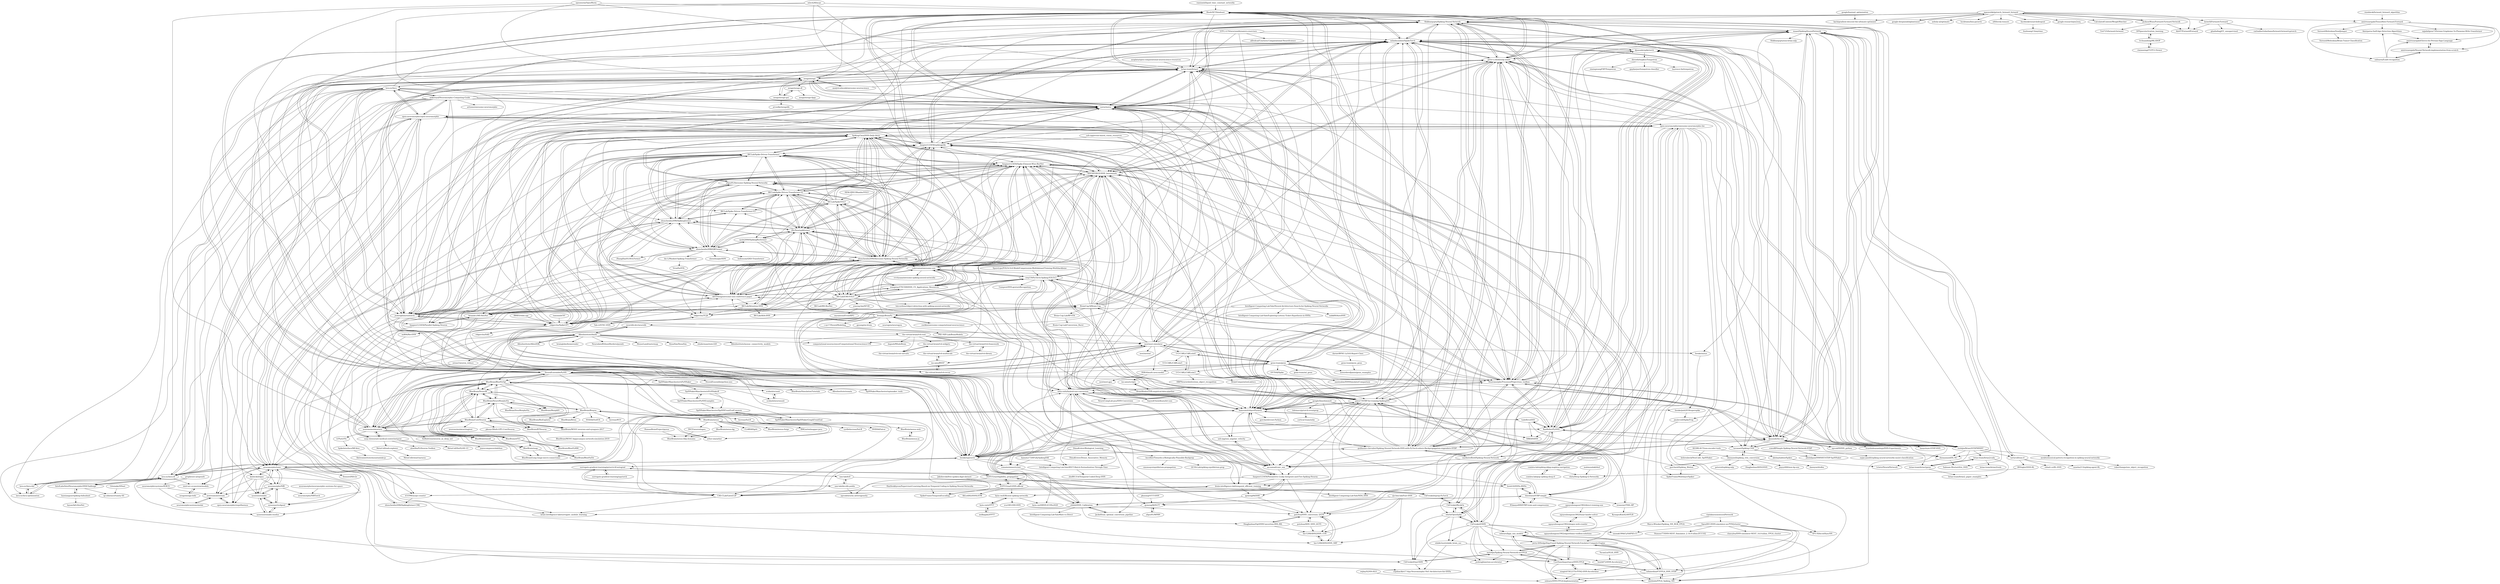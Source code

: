 digraph G {
"BindsNET/bindsnet" -> "Shikhargupta/Spiking-Neural-Network"
"BindsNET/bindsnet" -> "norse/norse"
"BindsNET/bindsnet" -> "fangwei123456/spikingjelly"
"BindsNET/bindsnet" -> "brian-team/brian2"
"BindsNET/bindsnet" -> "miladmozafari/SpykeTorch"
"BindsNET/bindsnet" -> "jeshraghian/snntorch"
"BindsNET/bindsnet" -> "NeuromorphicProcessorProject/snn_toolbox"
"BindsNET/bindsnet" -> "peter-u-diehl/stdp-mnist"
"BindsNET/bindsnet" -> "bamsumit/slayerPytorch"
"BindsNET/bindsnet" -> "guillaume-chevalier/Spiking-Neural-Network-SNN-with-PyTorch-where-Backpropagation-engenders-STDP"
"BindsNET/bindsnet" -> "BasBuller/PySNN"
"BindsNET/bindsnet" -> "fzenke/spytorch"
"BindsNET/bindsnet" -> "XDUSPONGE/SNN_benchmark"
"BindsNET/bindsnet" -> "yjwu17/STBP-for-training-SpikingNN"
"BindsNET/bindsnet" -> "djsaunde/lm-snn"
"marooncn/navbot" -> "combra-lab/spiking-ddpg-mapless-navigation" ["e"=1]
"NeuralEnsemble/PyNN" -> "nest/nest-simulator"
"NeuralEnsemble/PyNN" -> "genn-team/genn"
"NeuralEnsemble/PyNN" -> "brian-team/brian2"
"NeuralEnsemble/PyNN" -> "SpiNNakerManchester/sPyNNaker"
"NeuralEnsemble/PyNN" -> "BlueBrain/NeuroM"
"NeuralEnsemble/PyNN" -> "NeuralEnsemble/python-neo" ["e"=1]
"NeuralEnsemble/PyNN" -> "neuronsimulator/nrn"
"NeuralEnsemble/PyNN" -> "norse/norse"
"NeuralEnsemble/PyNN" -> "peter-u-diehl/stdp-mnist"
"NeuralEnsemble/PyNN" -> "zxzhijia/Brian2STDPMNIST"
"NeuralEnsemble/PyNN" -> "miladmozafari/SpykeTorch"
"NeuralEnsemble/PyNN" -> "nengo/nengo"
"NeuralEnsemble/PyNN" -> "arbor-sim/arbor"
"NeuralEnsemble/PyNN" -> "NeuromorphicProcessorProject/snn_toolbox"
"NeuralEnsemble/PyNN" -> "BlueBrain/BluePyOpt"
"eselkin/awesome-computational-neuroscience" -> "brian-team/brian2" ["e"=1]
"eselkin/awesome-computational-neuroscience" -> "brainpy/BrainPy" ["e"=1]
"INM-6/multi-area-model" -> "nest/nest-gpu"
"INM-6/multi-area-model" -> "ins-amu/scripts"
"KEDRI-AUT/snn-encoder-tools" -> "akshaybabloo/Spikes"
"KEDRI-AUT/snn-encoder-tools" -> "behrenbeck/NeuCube_SpiNNaker"
"markstrefford/Spiking-Neural-Network" -> "djsaunde/lm-snn"
"markstrefford/Spiking-Neural-Network" -> "peter-u-diehl/stdp-mnist"
"markstrefford/Spiking-Neural-Network" -> "maael/SpikingNeuralNetwork"
"markstrefford/Spiking-Neural-Network" -> "guillaume-chevalier/Spiking-Neural-Network-SNN-with-PyTorch-where-Backpropagation-engenders-STDP"
"markstrefford/Spiking-Neural-Network" -> "aa-samad/conv_snn"
"neuromorphs/tonic" -> "neuromorphs/NIR"
"neuromorphs/tonic" -> "synsense/sinabs"
"neuromorphs/tonic" -> "open-neuromorphic/open-neuromorphic"
"neuromorphs/tonic" -> "bamsumit/slayerPytorch"
"neuromorphs/tonic" -> "synsense/sinabs-exodus"
"neuromorphs/tonic" -> "norse/norse"
"neuromorphs/tonic" -> "aestream/aestream"
"neuromorphs/tonic" -> "synsense/rockpool"
"neuromorphs/tonic" -> "lava-nc/lava-dl"
"neuromorphs/tonic" -> "fzenke/spytorch"
"neuromorphs/tonic" -> "kmheckel/spyx"
"neuromorphs/tonic" -> "open-neuromorphic/expelliarmus"
"neuromorphs/tonic" -> "SensorsINI/v2e" ["e"=1]
"neuromorphs/tonic" -> "IGITUGraz/eligibility_propagation"
"neuromorphs/tonic" -> "ChFrenkel/eprop-PyTorch"
"djsaunde/spiketorch" -> "djsaunde/lm-snn"
"djsaunde/spiketorch" -> "jmsbrcwll/SpikeProp"
"djsaunde/spiketorch" -> "dieuwkehupkes/Tempotron"
"djsaunde/spiketorch" -> "miladmozafari/SpykeTorch"
"djsaunde/spiketorch" -> "peter-u-diehl/stdp-mnist"
"djsaunde/spiketorch" -> "BasBuller/PySNN"
"djsaunde/spiketorch" -> "SpikeFrame/TemporalEncoding"
"DimaKrotov/Biological_Learning" -> "DimaKrotov/Dense_Associative_Memory"
"DimaKrotov/Biological_Learning" -> "fzenke/spytorch"
"DimaKrotov/Biological_Learning" -> "bscellier/Towards-a-Biologically-Plausible-Backprop"
"fzenke/spytorch" -> "bamsumit/slayerPytorch"
"fzenke/spytorch" -> "miladmozafari/SpykeTorch"
"fzenke/spytorch" -> "romainzimmer/s2net"
"fzenke/spytorch" -> "norse/norse"
"fzenke/spytorch" -> "XDUSPONGE/SNN_benchmark"
"fzenke/spytorch" -> "neuromorphs/tonic"
"fzenke/spytorch" -> "IGITUGraz/eligibility_propagation"
"fzenke/spytorch" -> "nitin-rathi/hybrid-snn-conversion"
"fzenke/spytorch" -> "Intelligent-Computing-Lab-Yale/BNTT-Batch-Normalization-Through-Time"
"fzenke/spytorch" -> "surrogate-gradient-learning/pytorch-lif-autograd"
"fzenke/spytorch" -> "yjwu17/STBP-for-training-SpikingNN"
"fzenke/spytorch" -> "peter-u-diehl/stdp-mnist"
"fzenke/spytorch" -> "guillaume-chevalier/Spiking-Neural-Network-SNN-with-PyTorch-where-Backpropagation-engenders-STDP"
"fzenke/spytorch" -> "BindsNET/bindsnet"
"fzenke/spytorch" -> "brian-team/brian2"
"IGITUGraz/LSNN-official" -> "IGITUGraz/eligibility_propagation"
"IGITUGraz/LSNN-official" -> "ChFrenkel/eprop-PyTorch"
"IGITUGraz/LSNN-official" -> "byin-cwi/Efficient-spiking-networks"
"IGITUGraz/LSNN-official" -> "SpikeFrame/TemporalEncoding"
"IGITUGraz/LSNN-official" -> "AliLotfi92/SNNLSTM"
"BasBuller/PySNN" -> "tudelft/cuSNN" ["e"=1]
"BasBuller/PySNN" -> "miladmozafari/SpykeTorch"
"BasBuller/PySNN" -> "NeuromorphicProcessorProject/snn_toolbox"
"BasBuller/PySNN" -> "norse/norse"
"BasBuller/PySNN" -> "bamsumit/slayerPytorch"
"BasBuller/PySNN" -> "djsaunde/lm-snn"
"BasBuller/PySNN" -> "romainzimmer/s2net"
"BasBuller/PySNN" -> "djsaunde/spiketorch"
"BasBuller/PySNN" -> "guillaume-chevalier/Spiking-Neural-Network-SNN-with-PyTorch-where-Backpropagation-engenders-STDP"
"BasBuller/PySNN" -> "BindsNET/bindsnet"
"BasBuller/PySNN" -> "peter-u-diehl/stdp-mnist"
"BasBuller/PySNN" -> "aa-samad/conv_snn"
"BasBuller/PySNN" -> "Shikhargupta/Spiking-Neural-Network"
"BasBuller/PySNN" -> "tavanaei/Spiking-CNN"
"BasBuller/PySNN" -> "SRKH/S4NN"
"guillaume-chevalier/Spiking-Neural-Network-SNN-with-PyTorch-where-Backpropagation-engenders-STDP" -> "miladmozafari/SpykeTorch"
"guillaume-chevalier/Spiking-Neural-Network-SNN-with-PyTorch-where-Backpropagation-engenders-STDP" -> "Shikhargupta/Spiking-Neural-Network"
"guillaume-chevalier/Spiking-Neural-Network-SNN-with-PyTorch-where-Backpropagation-engenders-STDP" -> "BasBuller/PySNN"
"guillaume-chevalier/Spiking-Neural-Network-SNN-with-PyTorch-where-Backpropagation-engenders-STDP" -> "BindsNET/bindsnet"
"guillaume-chevalier/Spiking-Neural-Network-SNN-with-PyTorch-where-Backpropagation-engenders-STDP" -> "bamsumit/slayerPytorch"
"guillaume-chevalier/Spiking-Neural-Network-SNN-with-PyTorch-where-Backpropagation-engenders-STDP" -> "maael/SpikingNeuralNetwork"
"guillaume-chevalier/Spiking-Neural-Network-SNN-with-PyTorch-where-Backpropagation-engenders-STDP" -> "djsaunde/lm-snn"
"guillaume-chevalier/Spiking-Neural-Network-SNN-with-PyTorch-where-Backpropagation-engenders-STDP" -> "peter-u-diehl/stdp-mnist"
"guillaume-chevalier/Spiking-Neural-Network-SNN-with-PyTorch-where-Backpropagation-engenders-STDP" -> "yjwu17/STBP-for-training-SpikingNN"
"guillaume-chevalier/Spiking-Neural-Network-SNN-with-PyTorch-where-Backpropagation-engenders-STDP" -> "NeuromorphicProcessorProject/snn_toolbox"
"guillaume-chevalier/Spiking-Neural-Network-SNN-with-PyTorch-where-Backpropagation-engenders-STDP" -> "nitin-rathi/hybrid-snn-conversion"
"guillaume-chevalier/Spiking-Neural-Network-SNN-with-PyTorch-where-Backpropagation-engenders-STDP" -> "aa-samad/conv_snn"
"guillaume-chevalier/Spiking-Neural-Network-SNN-with-PyTorch-where-Backpropagation-engenders-STDP" -> "markstrefford/Spiking-Neural-Network"
"guillaume-chevalier/Spiking-Neural-Network-SNN-with-PyTorch-where-Backpropagation-engenders-STDP" -> "XDUSPONGE/SNN_benchmark"
"guillaume-chevalier/Spiking-Neural-Network-SNN-with-PyTorch-where-Backpropagation-engenders-STDP" -> "fzenke/spytorch"
"bamsumit/slayerPytorch" -> "yjwu17/STBP-for-training-SpikingNN"
"bamsumit/slayerPytorch" -> "miladmozafari/SpykeTorch"
"bamsumit/slayerPytorch" -> "lava-nc/lava-dl"
"bamsumit/slayerPytorch" -> "fzenke/spytorch"
"bamsumit/slayerPytorch" -> "NeuromorphicProcessorProject/snn_toolbox"
"bamsumit/slayerPytorch" -> "tudelft/cuSNN" ["e"=1]
"bamsumit/slayerPytorch" -> "peter-u-diehl/stdp-mnist"
"bamsumit/slayerPytorch" -> "norse/norse"
"bamsumit/slayerPytorch" -> "BasBuller/PySNN"
"bamsumit/slayerPytorch" -> "neuromorphs/tonic"
"bamsumit/slayerPytorch" -> "uzh-rpg/snn_angular_velocity" ["e"=1]
"bamsumit/slayerPytorch" -> "aa-samad/conv_snn"
"bamsumit/slayerPytorch" -> "intel-nrc-ecosystem/models"
"bamsumit/slayerPytorch" -> "gorchard/event-Python" ["e"=1]
"bamsumit/slayerPytorch" -> "XDUSPONGE/SNN_benchmark"
"miladmozafari/SpykeTorch" -> "bamsumit/slayerPytorch"
"miladmozafari/SpykeTorch" -> "peter-u-diehl/stdp-mnist"
"miladmozafari/SpykeTorch" -> "fzenke/spytorch"
"miladmozafari/SpykeTorch" -> "NeuromorphicProcessorProject/snn_toolbox"
"miladmozafari/SpykeTorch" -> "norse/norse"
"miladmozafari/SpykeTorch" -> "BindsNET/bindsnet"
"miladmozafari/SpykeTorch" -> "BasBuller/PySNN"
"miladmozafari/SpykeTorch" -> "XDUSPONGE/SNN_benchmark"
"miladmozafari/SpykeTorch" -> "guillaume-chevalier/Spiking-Neural-Network-SNN-with-PyTorch-where-Backpropagation-engenders-STDP"
"miladmozafari/SpykeTorch" -> "tavanaei/Spiking-CNN"
"miladmozafari/SpykeTorch" -> "Shikhargupta/Spiking-Neural-Network"
"miladmozafari/SpykeTorch" -> "djsaunde/spiketorch"
"miladmozafari/SpykeTorch" -> "djsaunde/lm-snn"
"miladmozafari/SpykeTorch" -> "zxzhijia/Brian2STDPMNIST"
"miladmozafari/SpykeTorch" -> "brian-team/brian2"
"yjwu17/STBP-for-training-SpikingNN" -> "XDUSPONGE/SNN_benchmark"
"yjwu17/STBP-for-training-SpikingNN" -> "bamsumit/slayerPytorch"
"yjwu17/STBP-for-training-SpikingNN" -> "thiswinex/STBP-simple"
"yjwu17/STBP-for-training-SpikingNN" -> "hewh16/SNNs-RNNs"
"yjwu17/STBP-for-training-SpikingNN" -> "stonezwr/TSSL-BP"
"yjwu17/STBP-for-training-SpikingNN" -> "nitin-rathi/hybrid-snn-conversion"
"yjwu17/STBP-for-training-SpikingNN" -> "brain-intelligence-lab/temporal_efficient_training"
"yjwu17/STBP-for-training-SpikingNN" -> "fangwei123456/Parametric-Leaky-Integrate-and-Fire-Spiking-Neuron"
"yjwu17/STBP-for-training-SpikingNN" -> "fangwei123456/Spike-Element-Wise-ResNet"
"yjwu17/STBP-for-training-SpikingNN" -> "peter-u-diehl/stdp-mnist"
"yjwu17/STBP-for-training-SpikingNN" -> "SpikingChen/SNN-Daily-Arxiv"
"yjwu17/STBP-for-training-SpikingNN" -> "cwq159/PyTorch-Spiking-YOLOv3"
"yjwu17/STBP-for-training-SpikingNN" -> "IGITUGraz/LSNN-official"
"yjwu17/STBP-for-training-SpikingNN" -> "aa-samad/conv_snn"
"yjwu17/STBP-for-training-SpikingNN" -> "miladmozafari/SpykeTorch"
"ChFrenkel/ODIN" -> "jerry-D/HedgeHog-Fused-Spiking-Neural-Network-Emulator-Compute-Engine"
"ChFrenkel/ODIN" -> "ChFrenkel/tinyODIN"
"ChFrenkel/ODIN" -> "ChFrenkel/ReckOn"
"ChFrenkel/ODIN" -> "metr0jw/Spiking-Neural-Network-on-FPGA"
"ChFrenkel/ODIN" -> "CestSansImportance/SNN-FPGA"
"ChFrenkel/ODIN" -> "sfmth/OpenSpike"
"ChFrenkel/ODIN" -> "doitdodo/FPGA_Spiking_NN"
"ChFrenkel/ODIN" -> "open-neuromorphic/awesome-neuromorphic-hw"
"ChFrenkel/ODIN" -> "edabk-hust/edabk_brain_soc"
"ChFrenkel/ODIN" -> "jeshraghian/snn-accelerator"
"ChFrenkel/ODIN" -> "open-neuromorphic/open-neuromorphic"
"ChFrenkel/ODIN" -> "saunak1994/CyNAPSEv11"
"ChFrenkel/ODIN" -> "oshears/fpga_snn_models"
"snagiri/CSE237D-PYNQ-SNN-Accelerator" -> "oshears/SNN-FPGA-Implementation"
"snagiri/CSE237D-PYNQ-SNN-Accelerator" -> "CestSansImportance/SNN-FPGA"
"AllenInstitute/bmtk" -> "AllenInstitute/AllenSDK" ["e"=1]
"AllenInstitute/bmtk" -> "AllenInstitute/sonata"
"AllenInstitute/bmtk" -> "suny-downstate-medical-center/netpyne"
"AllenInstitute/bmtk" -> "neurolib-dev/neurolib" ["e"=1]
"AllenInstitute/bmtk" -> "neuronsimulator/nrn"
"AllenInstitute/bmtk" -> "brainglobe/brainrender" ["e"=1]
"AllenInstitute/bmtk" -> "NeurodataWithoutBorders/pynwb" ["e"=1]
"AllenInstitute/bmtk" -> "BlueBrain/NeuroM"
"AllenInstitute/bmtk" -> "MouseLand/rastermap" ["e"=1]
"AllenInstitute/bmtk" -> "DynaSim/DynaSim"
"AllenInstitute/bmtk" -> "slinderman/stats320" ["e"=1]
"AllenInstitute/bmtk" -> "orena1/neuron_reduce"
"AllenInstitute/bmtk" -> "nest/nest-simulator"
"AllenInstitute/bmtk" -> "AllenInstitute/mouse_connectivity_models"
"AllenInstitute/bmtk" -> "computational-neuroscience/Computational-Neuroscience-UW" ["e"=1]
"asoplata/open-computational-neuroscience-resources" -> "brian-team/brian2" ["e"=1]
"gorchard/Spiking_Motion" -> "SpikeFrame/MultilayerSpiker"
"fzenke/pub2018superspike" -> "jmsbrcwll/SpikeProp"
"tudelft/cuSNN" -> "BasBuller/PySNN" ["e"=1]
"tudelft/cuSNN" -> "bamsumit/slayerPytorch" ["e"=1]
"tudelft/cuSNN" -> "SRKH/S4NN" ["e"=1]
"tudelft/cuSNN" -> "gorchard/Spiking_Motion" ["e"=1]
"jmsbrcwll/SpikeProp" -> "SpikeFrame/MultilayerSpiker"
"google/ihmehimmeli" -> "SRKH/S4NN"
"google/ihmehimmeli" -> "bamsumit/slayerPytorch"
"google/ihmehimmeli" -> "lolemacs/pytorch-eventprop"
"google/ihmehimmeli" -> "guillaume-chevalier/Spiking-Neural-Network-SNN-with-PyTorch-where-Backpropagation-engenders-STDP"
"google/ihmehimmeli" -> "fzenke/pub2018superspike"
"google/ihmehimmeli" -> "romainzimmer/s2net"
"darnir/BPHC-LaTeX-Report-Class" -> "genn-team/pynn_genn"
"npvoid/SDNN_python" -> "djsaunde/lm-snn"
"IGITUGraz/eligibility_propagation" -> "ChFrenkel/eprop-PyTorch"
"IGITUGraz/eligibility_propagation" -> "IGITUGraz/LSNN-official"
"IGITUGraz/eligibility_propagation" -> "npvoid/neural_heterogeneity"
"tavanaei/Spiking-CNN" -> "maael/SpikingNeuralNetwork"
"tavanaei/Spiking-CNN" -> "zhouyanasd/DL-NC"
"tavanaei/Spiking-CNN" -> "alishdipani/NMNIST-STDP-SpiNNaker"
"tavanaei/Spiking-CNN" -> "dannyneil/spiking_relu_conversion"
"nengo/nengo-loihi" -> "intel-nrc-ecosystem/models"
"BlueBrain/nexus" -> "INCF/neuroshapes"
"BlueBrain/nexus" -> "BlueBrain/nexus-kg"
"BlueBrain/nexus" -> "BlueBrain/nexus-web"
"BlueBrain/nexus" -> "BlueBrain/nexus-forge"
"BlueBrain/nexus" -> "BlueBrain/Brayns"
"BlueBrain/nexus" -> "RMLio/rmlmapper-java" ["e"=1]
"BlueBrain/nexus" -> "CLARIAH/grlc" ["e"=1]
"eejlny/S2NN-HLS" -> "oshears/SNN-FPGA-Implementation"
"fzenke/auryn" -> "fzenke/pub2018superspike"
"BlueBrain/NeuroMorphoVis" -> "BlueBrain/NeuroM"
"BlueBrain/NeuroMorphoVis" -> "BlueBrain/VessMorphoVis"
"BlueBrain/NeuroMorphoVis" -> "BlueBrain/RTNeuron"
"BlueBrain/NeuroMorphoVis" -> "BlueBrain/Brayns"
"BlueBrain/NeuroMorphoVis" -> "BlueBrain/CoreNeuron"
"BlueBrain/NeuroMorphoVis" -> "BlueBrain/MOOC-neurons-and-synapses-2017"
"BlueBrain/NeuroMorphoVis" -> "BlueBrain/BluePyOpt"
"BlueBrain/NeuroMorphoVis" -> "BlueBrain/MorphIO"
"MetaCell/nwb-explorer" -> "MetaCell/cloud-harness"
"INCF/neuroshapes" -> "BlueBrain/nexus-bbp-domains"
"HumanBrainProject/pyxus" -> "BlueBrain/nexus-bbp-domains"
"SpikeInterface/MEArec" -> "flatironinstitute/mountainlab-js" ["e"=1]
"the-virtual-brain/tvb-multiscale" -> "ins-amu/BVEP"
"BlueBrain/nexus-js" -> "BlueBrain/nexus-web"
"BlueBrain/nexus-web" -> "BlueBrain/nexus-js"
"BlueBrain/nmodl" -> "BlueBrain/snap"
"YucanLiu/VLSI_SNN" -> "hsieh672/SNN-Accelerator"
"orena1/neuron_reduce" -> "BlueBrain/snap"
"BlueBrain/nexus-kg" -> "BlueBrain/nexus-bbp-domains"
"HanSeokhyeon/Supervised-Learning-Based-on-Temporal-Coding-in-Spiking-Neural-Networks" -> "SpikeFrame/TemporalEncoding"
"nmi-lab/dcll" -> "surrogate-gradient-learning/pytorch-lif-autograd"
"nmi-lab/dcll" -> "nmi-lab/decolle-public"
"nmi-lab/dcll" -> "hewh16/SNNs-RNNs"
"ins-amu/scripts" -> "BrainModes/TVB-empirical-data-pipeline"
"BlueBrain/snap" -> "BlueBrain/Long-range-micro-connectome"
"BlueBrain/snap" -> "BlueBrain/BluePyEfe"
"BlueBrain/RTNeuron" -> "BlueBrain/Long-range-micro-connectome"
"genn-team/pynn_genn" -> "neworderofjamie/genn_examples"
"fangwei123456/spikingjelly" -> "jeshraghian/snntorch"
"fangwei123456/spikingjelly" -> "BindsNET/bindsnet"
"fangwei123456/spikingjelly" -> "ZK-Zhou/spikformer"
"fangwei123456/spikingjelly" -> "norse/norse"
"fangwei123456/spikingjelly" -> "zhouchenlin2096/Awesome-Spiking-Neural-Networks"
"fangwei123456/spikingjelly" -> "SpikingChen/SNN-Daily-Arxiv"
"fangwei123456/spikingjelly" -> "Shikhargupta/Spiking-Neural-Network"
"fangwei123456/spikingjelly" -> "AXYZdong/awesome-snn-conference-paper"
"fangwei123456/spikingjelly" -> "XDUSPONGE/SNN_benchmark"
"fangwei123456/spikingjelly" -> "ridgerchu/SpikeGPT"
"fangwei123456/spikingjelly" -> "fangwei123456/Spike-Element-Wise-ResNet"
"fangwei123456/spikingjelly" -> "miladmozafari/SpykeTorch"
"fangwei123456/spikingjelly" -> "BrainCog-X/Brain-Cog"
"fangwei123456/spikingjelly" -> "yjwu17/STBP-for-training-SpikingNN"
"fangwei123456/spikingjelly" -> "BICLab/Spike-Driven-Transformer"
"cwq159/PyTorch-Spiking-YOLOv3" -> "wangxiao5791509/SNN_CV_Applications_Resources"
"cwq159/PyTorch-Spiking-YOLOv3" -> "XDUSPONGE/SNN_benchmark"
"cwq159/PyTorch-Spiking-YOLOv3" -> "NeuromorphicProcessorProject/snn_toolbox"
"cwq159/PyTorch-Spiking-YOLOv3" -> "fangwei123456/Spike-Element-Wise-ResNet"
"cwq159/PyTorch-Spiking-YOLOv3" -> "nitin-rathi/hybrid-snn-conversion"
"cwq159/PyTorch-Spiking-YOLOv3" -> "yjwu17/STBP-for-training-SpikingNN"
"cwq159/PyTorch-Spiking-YOLOv3" -> "BICLab/EMS-YOLO"
"cwq159/PyTorch-Spiking-YOLOv3" -> "aa-samad/conv_snn"
"cwq159/PyTorch-Spiking-YOLOv3" -> "brain-intelligence-lab/temporal_efficient_training"
"cwq159/PyTorch-Spiking-YOLOv3" -> "yhhhli/SNN_Calibration"
"cwq159/PyTorch-Spiking-YOLOv3" -> "bamsumit/slayerPytorch"
"cwq159/PyTorch-Spiking-YOLOv3" -> "Gumpest/DVS-gestureRecognition"
"cwq159/PyTorch-Spiking-YOLOv3" -> "coderonion/awesome-snn"
"cwq159/PyTorch-Spiking-YOLOv3" -> "putshua/SNN_conversion_QCFS"
"cwq159/PyTorch-Spiking-YOLOv3" -> "loiccordone/object-detection-with-spiking-neural-networks" ["e"=1]
"raminmh/liquid_time_constant_networks" -> "BindsNET/bindsnet" ["e"=1]
"norse/norse" -> "BindsNET/bindsnet"
"norse/norse" -> "miladmozafari/SpykeTorch"
"norse/norse" -> "jeshraghian/snntorch"
"norse/norse" -> "NeuromorphicProcessorProject/snn_toolbox"
"norse/norse" -> "BasBuller/PySNN"
"norse/norse" -> "bamsumit/slayerPytorch"
"norse/norse" -> "fangwei123456/spikingjelly"
"norse/norse" -> "Shikhargupta/Spiking-Neural-Network"
"norse/norse" -> "neuromorphs/tonic"
"norse/norse" -> "fzenke/spytorch"
"norse/norse" -> "open-neuromorphic/open-neuromorphic"
"norse/norse" -> "XDUSPONGE/SNN_benchmark"
"norse/norse" -> "brian-team/brian2"
"norse/norse" -> "yjwu17/STBP-for-training-SpikingNN"
"norse/norse" -> "peter-u-diehl/stdp-mnist"
"mlech26l/ncps" -> "BindsNET/bindsnet" ["e"=1]
"mlech26l/ncps" -> "jeshraghian/snntorch" ["e"=1]
"mlech26l/ncps" -> "fangwei123456/spikingjelly" ["e"=1]
"mlech26l/ncps" -> "norse/norse" ["e"=1]
"mlech26l/ncps" -> "ridgerchu/SpikeGPT" ["e"=1]
"jeshraghian/snntorch" -> "fangwei123456/spikingjelly"
"jeshraghian/snntorch" -> "norse/norse"
"jeshraghian/snntorch" -> "BindsNET/bindsnet"
"jeshraghian/snntorch" -> "Shikhargupta/Spiking-Neural-Network"
"jeshraghian/snntorch" -> "brian-team/brian2"
"jeshraghian/snntorch" -> "miladmozafari/SpykeTorch"
"jeshraghian/snntorch" -> "neuromorphs/tonic"
"jeshraghian/snntorch" -> "ridgerchu/SpikeGPT"
"jeshraghian/snntorch" -> "fzenke/spytorch"
"jeshraghian/snntorch" -> "SpikingChen/SNN-Daily-Arxiv"
"jeshraghian/snntorch" -> "NeuromorphicProcessorProject/snn_toolbox"
"jeshraghian/snntorch" -> "zhouchenlin2096/Awesome-Spiking-Neural-Networks"
"jeshraghian/snntorch" -> "ZK-Zhou/spikformer"
"jeshraghian/snntorch" -> "AXYZdong/awesome-snn-conference-paper"
"jeshraghian/snntorch" -> "BrainCog-X/Brain-Cog"
"brainpy/BrainPy" -> "c-xy17/NeuralModeling"
"brainpy/BrainPy" -> "PKU-NIP-Lab/BrainModels"
"brainpy/BrainPy" -> "BrainCog-X/Brain-Cog"
"brainpy/BrainPy" -> "brian-team/brian2"
"brainpy/BrainPy" -> "gyyang/nn-brain" ["e"=1]
"brainpy/BrainPy" -> "neurogym/neurogym" ["e"=1]
"brainpy/BrainPy" -> "fangwei123456/spikingjelly"
"brainpy/BrainPy" -> "neurolib-dev/neurolib" ["e"=1]
"brainpy/BrainPy" -> "norse/norse"
"brainpy/BrainPy" -> "AXYZdong/awesome-snn-conference-paper"
"brainpy/BrainPy" -> "nest/nest-simulator"
"brainpy/BrainPy" -> "XDUSPONGE/SNN_benchmark"
"brainpy/BrainPy" -> "neuronsimulator/nrn"
"brainpy/BrainPy" -> "eselkin/awesome-computational-neuroscience" ["e"=1]
"brainpy/BrainPy" -> "BindsNET/bindsnet"
"XDUSPONGE/SNN_benchmark" -> "yjwu17/STBP-for-training-SpikingNN"
"XDUSPONGE/SNN_benchmark" -> "wangxiao5791509/SNN_CV_Applications_Resources"
"XDUSPONGE/SNN_benchmark" -> "fangwei123456/Spike-Element-Wise-ResNet"
"XDUSPONGE/SNN_benchmark" -> "cwq159/PyTorch-Spiking-YOLOv3"
"XDUSPONGE/SNN_benchmark" -> "SpikingChen/SNN-Daily-Arxiv"
"XDUSPONGE/SNN_benchmark" -> "miladmozafari/SpykeTorch"
"XDUSPONGE/SNN_benchmark" -> "thiswinex/STBP-simple"
"XDUSPONGE/SNN_benchmark" -> "nitin-rathi/hybrid-snn-conversion"
"XDUSPONGE/SNN_benchmark" -> "peter-u-diehl/stdp-mnist"
"XDUSPONGE/SNN_benchmark" -> "AXYZdong/awesome-snn-conference-paper"
"XDUSPONGE/SNN_benchmark" -> "fzenke/spytorch"
"XDUSPONGE/SNN_benchmark" -> "NeuromorphicProcessorProject/snn_toolbox"
"XDUSPONGE/SNN_benchmark" -> "bamsumit/slayerPytorch"
"XDUSPONGE/SNN_benchmark" -> "yfguo91/Awesome-Spiking-Neural-Networks"
"XDUSPONGE/SNN_benchmark" -> "fangwei123456/spikingjelly"
"doitdodo/FPGA_Spiking_NN" -> "rafamedina97/FPGA_SNN_STDP"
"rafamedina97/FPGA_SNN_STDP" -> "doitdodo/FPGA_Spiking_NN"
"rafamedina97/FPGA_SNN_STDP" -> "oshears/SNN-FPGA-Implementation"
"rafamedina97/FPGA_SNN_STDP" -> "oshears/fpga_snn_models"
"rafamedina97/FPGA_SNN_STDP" -> "CestSansImportance/SNN-FPGA"
"rafamedina97/FPGA_SNN_STDP" -> "jerry-D/HedgeHog-Fused-Spiking-Neural-Network-Emulator-Compute-Engine"
"BrainModes/TVB-empirical-data-pipeline" -> "ins-amu/scripts"
"BSVogler/SNN-RL" -> "vhris/Deep-Spiking-Q-Networks"
"jerry-D/HedgeHog-Fused-Spiking-Neural-Network-Emulator-Compute-Engine" -> "doitdodo/FPGA_Spiking_NN"
"jerry-D/HedgeHog-Fused-Spiking-Neural-Network-Emulator-Compute-Engine" -> "rafamedina97/FPGA_SNN_STDP"
"jerry-D/HedgeHog-Fused-Spiking-Neural-Network-Emulator-Compute-Engine" -> "CestSansImportance/SNN-FPGA"
"jerry-D/HedgeHog-Fused-Spiking-Neural-Network-Emulator-Compute-Engine" -> "oshears/fpga_snn_models"
"jerry-D/HedgeHog-Fused-Spiking-Neural-Network-Emulator-Compute-Engine" -> "oshears/SNN-FPGA-Implementation"
"jerry-D/HedgeHog-Fused-Spiking-Neural-Network-Emulator-Compute-Engine" -> "metr0jw/Spiking-Neural-Network-on-FPGA"
"jerry-D/HedgeHog-Fused-Spiking-Neural-Network-Emulator-Compute-Engine" -> "snagiri/CSE237D-PYNQ-SNN-Accelerator"
"jerry-D/HedgeHog-Fused-Spiking-Neural-Network-Emulator-Compute-Engine" -> "jeshraghian/snn-accelerator"
"SpursLipu/YOLOv3v4-ModelCompression-MultidatasetTraining-Multibackbone" -> "cwq159/PyTorch-Spiking-YOLOv3" ["e"=1]
"neurolib-dev/neurolib" -> "AllenInstitute/bmtk" ["e"=1]
"neurolib-dev/neurolib" -> "suny-downstate-medical-center/netpyne" ["e"=1]
"neurolib-dev/neurolib" -> "the-virtual-brain/tvb-root" ["e"=1]
"vipinkmenon/neuralNetwork" -> "Marco-Winzker/Spiking_NN_RGB_FPGA" ["e"=1]
"vipinkmenon/neuralNetwork" -> "OpenHEC/SNN-simulator-on-PYNQcluster" ["e"=1]
"OpenHEC/SNN-simulator-on-PYNQcluster" -> "saunak1994/CyNAPSEv11"
"OpenHEC/SNN-simulator-on-PYNQcluster" -> "rafamedina97/FPGA_SNN_STDP"
"OpenHEC/SNN-simulator-on-PYNQcluster" -> "oshears/SNN-FPGA-Implementation"
"OpenHEC/SNN-simulator-on-PYNQcluster" -> "Stanzzz77/SNN-NEST_Simulator_2.14.0-xilinx-ZCU102"
"OpenHEC/SNN-simulator-on-PYNQcluster" -> "SFU-HiAccel/SyncNN"
"OpenHEC/SNN-simulator-on-PYNQcluster" -> "clancylea/SNN-simulator-NEST_14.0-xilinx_FPGA_cluster"
"OpenHEC/SNN-simulator-on-PYNQcluster" -> "snagiri/CSE237D-PYNQ-SNN-Accelerator"
"aa-samad/conv_snn" -> "nitin-rathi/hybrid-snn-conversion"
"aa-samad/conv_snn" -> "fangwei123456/Spike-Element-Wise-ResNet"
"aa-samad/conv_snn" -> "uzh-rpg/snn_angular_velocity" ["e"=1]
"aa-samad/conv_snn" -> "fangwei123456/Parametric-Leaky-Integrate-and-Fire-Spiking-Neuron"
"stonezwr/TSSL-BP" -> "KyungsuKim42/ANTLR"
"stonezwr/TSSL-BP" -> "yjwu17/STBP-for-training-SpikingNN"
"genn-team/genn" -> "UCI-CARL/CARLsim4"
"genn-team/genn" -> "brian-team/brian2genn"
"genn-team/genn" -> "nest/nest-simulator"
"genn-team/genn" -> "brian-team/brian2"
"genn-team/genn" -> "NeuralEnsemble/PyNN"
"genn-team/genn" -> "neuromorphs/tonic"
"genn-team/genn" -> "genn-team/ml_genn"
"genn-team/genn" -> "neworderofjamie/genn_examples"
"genn-team/genn" -> "OFTNAI/Spike"
"genn-team/genn" -> "norse/norse"
"genn-team/genn" -> "miladmozafari/SpykeTorch"
"genn-team/genn" -> "UCI-CARL/CARLsim3"
"genn-team/genn" -> "BasBuller/PySNN"
"genn-team/genn" -> "NeuromorphicProcessorProject/snn_toolbox"
"genn-team/genn" -> "INM-6/multi-area-model"
"combra-lab/spiking-ddpg-mapless-navigation" -> "combra-lab/pop-spiking-deep-rl"
"combra-lab/spiking-ddpg-mapless-navigation" -> "vhris/Deep-Spiking-Q-Networks"
"the-virtual-brain/tvb-root" -> "the-virtual-brain/tvb-widgets"
"the-virtual-brain/tvb-root" -> "the-virtual-brain/tvb-multiscale"
"the-virtual-brain/tvb-root" -> "ins-amu/BVEP"
"the-virtual-brain/tvb-root" -> "the-virtual-brain/tvb-recon"
"the-virtual-brain/tvb-root" -> "the-virtual-brain/tvb-framework"
"the-virtual-brain/tvb-root" -> "the-virtual-brain/tvb-ext-xircuits"
"the-virtual-brain/tvb-root" -> "dagush/WholeBrain"
"the-virtual-brain/tvb-root" -> "BrainModes/TVB-empirical-data-pipeline"
"tartavull/snn-rl" -> "BSVogler/SNN-RL"
"tartavull/snn-rl" -> "vbhatt-cs/RL-SNN"
"tartavull/snn-rl" -> "asneha213/spiking-agent-RL"
"tartavull/snn-rl" -> "maael/SpikingNeuralNetwork"
"ins-amu/BVEP" -> "the-virtual-brain/tvb-multiscale"
"ins-amu/BVEP" -> "the-virtual-brain/tvb-recon"
"intel-nrc-ecosystem/models" -> "nengo/nengo-loihi"
"wangxiao5791509/SNN_CV_Applications_Resources" -> "XDUSPONGE/SNN_benchmark"
"wangxiao5791509/SNN_CV_Applications_Resources" -> "cwq159/PyTorch-Spiking-YOLOv3"
"wangxiao5791509/SNN_CV_Applications_Resources" -> "yfguo91/Awesome-Spiking-Neural-Networks"
"wangxiao5791509/SNN_CV_Applications_Resources" -> "coderonion/awesome-snn"
"wangxiao5791509/SNN_CV_Applications_Resources" -> "nitin-rathi/hybrid-snn-conversion"
"wangxiao5791509/SNN_CV_Applications_Resources" -> "BICLab/EMS-YOLO"
"wangxiao5791509/SNN_CV_Applications_Resources" -> "fangwei123456/Spike-Element-Wise-ResNet"
"wangxiao5791509/SNN_CV_Applications_Resources" -> "uzh-rpg/snn_angular_velocity" ["e"=1]
"wangxiao5791509/SNN_CV_Applications_Resources" -> "AXYZdong/awesome-snn-conference-paper"
"wangxiao5791509/SNN_CV_Applications_Resources" -> "CAS-CLab/Gated-LIF"
"romainzimmer/s2net" -> "byin-cwi/SRNN-ICONs2020"
"lolemacs/pytorch-eventprop" -> "cortical-team/neko"
"uzh-rpg/snn_angular_velocity" -> "aa-samad/conv_snn" ["e"=1]
"nengo/nengo-gui" -> "nengo/nengo-dl"
"nengo/nengo-gui" -> "arvoelke/nengolib"
"nengo/nengo-gui" -> "nengo/nengo"
"nitin-rathi/hybrid-snn-conversion" -> "yhhhli/SNN_Calibration"
"nitin-rathi/hybrid-snn-conversion" -> "aa-samad/conv_snn"
"nitin-rathi/hybrid-snn-conversion" -> "NeuroCompLab-psu/SNN-Conversion"
"nitin-rathi/hybrid-snn-conversion" -> "yjwu17/STBP-for-training-SpikingNN"
"nitin-rathi/hybrid-snn-conversion" -> "putshua/SNN_conversion_QCFS"
"nitin-rathi/hybrid-snn-conversion" -> "fangwei123456/Spike-Element-Wise-ResNet"
"nitin-rathi/hybrid-snn-conversion" -> "fangwei123456/Parametric-Leaky-Integrate-and-Fire-Spiking-Neuron"
"nitin-rathi/hybrid-snn-conversion" -> "SayeedChowdhury/dct-snn"
"nitin-rathi/hybrid-snn-conversion" -> "Jackn0/snn_optimal_conversion_pipeline"
"nitin-rathi/hybrid-snn-conversion" -> "cwq159/PyTorch-Spiking-YOLOv3"
"nitin-rathi/hybrid-snn-conversion" -> "Intelligent-Computing-Lab-Yale/BNTT-Batch-Normalization-Through-Time"
"nitin-rathi/hybrid-snn-conversion" -> "tavanaei/Spiking-CNN"
"neuromorphicsystems/aedat" -> "aestream/aestream"
"NeuroCompLab-psu/SNN-Conversion" -> "nitin-rathi/hybrid-snn-conversion"
"aestream/aestream" -> "open-neuromorphic/expelliarmus"
"aestream/aestream" -> "neuromorphicsystems/aedat"
"surrogate-gradient-learning/spytorch" -> "surrogate-gradient-learning/pytorch-lif-autograd"
"brian-team/brian2genn" -> "brian-team/brian2cuda"
"brian-team/brian2genn" -> "brian-team/brian2_paper_examples"
"nmi-lab/decolle-public" -> "surrogate-gradient-learning/pytorch-lif-autograd"
"nmi-lab/decolle-public" -> "nmi-lab/dcll"
"nmi-lab/decolle-public" -> "npvoid/neural_heterogeneity"
"SpiNNakerManchester/SpiNNFrontEndCommon" -> "SpiNNakerManchester/SpiNNakerGraphFrontEnd"
"scidash/sciunit" -> "scidash/neuronunit"
"hewh16/SNNs-RNNs" -> "ZLkanyo009/STBP-train-and-compression"
"hewh16/SNNs-RNNs" -> "thiswinex/STBP-simple"
"SpiNNakerManchester/sPyNNaker" -> "SpiNNakerManchester/sPyNNaker8"
"SpiNNakerManchester/sPyNNaker" -> "SpiNNakerManchester/PyNNExamples"
"SpiNNakerManchester/sPyNNaker" -> "SpiNNakerManchester/spinnaker_tools"
"surrogate-gradient-learning/pytorch-lif-autograd" -> "nmi-lab/decolle-public"
"surrogate-gradient-learning/pytorch-lif-autograd" -> "nmi-lab/dcll"
"surrogate-gradient-learning/pytorch-lif-autograd" -> "surrogate-gradient-learning/spytorch"
"EPFL-LCN/neuronaldynamics-exercises" -> "computational-neuroscience/Computational-Neuroscience-UW" ["e"=1]
"EPFL-LCN/neuronaldynamics-exercises" -> "brian-team/brian2"
"EPFL-LCN/neuronaldynamics-exercises" -> "miladmozafari/SpykeTorch"
"EPFL-LCN/neuronaldynamics-exercises" -> "fzenke/auryn"
"EPFL-LCN/neuronaldynamics-exercises" -> "fzenke/spytorch"
"EPFL-LCN/neuronaldynamics-exercises" -> "alfredcai/Coursera-Computational-NeuroScience" ["e"=1]
"EPFL-LCN/neuronaldynamics-exercises" -> "nengo/nengo"
"fangwei123456/Spike-Element-Wise-ResNet" -> "Ariande1/MS-ResNet"
"fangwei123456/Spike-Element-Wise-ResNet" -> "putshua/SNN_conversion_QCFS"
"fangwei123456/Spike-Element-Wise-ResNet" -> "yhhhli/SNN_Calibration"
"fangwei123456/Spike-Element-Wise-ResNet" -> "ZK-Zhou/spikformer"
"fangwei123456/Spike-Element-Wise-ResNet" -> "fangwei123456/Parametric-Leaky-Integrate-and-Fire-Spiking-Neuron"
"fangwei123456/Spike-Element-Wise-ResNet" -> "SpikingChen/SNN-Daily-Arxiv"
"fangwei123456/Spike-Element-Wise-ResNet" -> "brain-intelligence-lab/temporal_efficient_training"
"fangwei123456/Spike-Element-Wise-ResNet" -> "thiswinex/STBP-simple"
"fangwei123456/Spike-Element-Wise-ResNet" -> "XDUSPONGE/SNN_benchmark"
"fangwei123456/Spike-Element-Wise-ResNet" -> "zhouchenlin2096/Spikingformer"
"fangwei123456/Spike-Element-Wise-ResNet" -> "nitin-rathi/hybrid-snn-conversion"
"fangwei123456/Spike-Element-Wise-ResNet" -> "zhouchenlin2096/QKFormer"
"fangwei123456/Spike-Element-Wise-ResNet" -> "aa-samad/conv_snn"
"fangwei123456/Spike-Element-Wise-ResNet" -> "ridgerchu/TCJA"
"fangwei123456/Spike-Element-Wise-ResNet" -> "BICLab/Spike-Driven-Transformer-V2"
"BlueBrain/NeuroM" -> "BlueBrain/BluePyOpt"
"BlueBrain/NeuroM" -> "BlueBrain/eFEL"
"BlueBrain/NeuroM" -> "BlueBrain/NeuroMorphoVis"
"BlueBrain/NeuroM" -> "BlueBrain/MorphIO"
"BlueBrain/NeuroM" -> "BlueBrain/BluePyMM"
"BlueBrain/NeuroM" -> "BlueBrain/MOOC-neurons-and-synapses-2017"
"prophesee-ai/openeb" -> "neuromorphicsystems/IEBCS" ["e"=1]
"prophesee-ai/openeb" -> "synsense/sinabs-exodus" ["e"=1]
"nest/nest-simulator" -> "brian-team/brian2"
"nest/nest-simulator" -> "NeuralEnsemble/PyNN"
"nest/nest-simulator" -> "genn-team/genn"
"nest/nest-simulator" -> "norse/norse"
"nest/nest-simulator" -> "INM-6/multi-area-model"
"nest/nest-simulator" -> "nest/nestml"
"nest/nest-simulator" -> "BindsNET/bindsnet"
"nest/nest-simulator" -> "neuronsimulator/nrn"
"nest/nest-simulator" -> "NeuromorphicProcessorProject/snn_toolbox"
"nest/nest-simulator" -> "fzenke/auryn"
"nest/nest-simulator" -> "UCI-CARL/CARLsim4"
"nest/nest-simulator" -> "arbor-sim/arbor"
"nest/nest-simulator" -> "BrainCog-X/Brain-Cog"
"nest/nest-simulator" -> "fangwei123456/spikingjelly"
"nest/nest-simulator" -> "nengo/nengo"
"CestSansImportance/SNN-FPGA" -> "oshears/fpga_snn_models"
"CestSansImportance/SNN-FPGA" -> "rafamedina97/FPGA_SNN_STDP"
"CestSansImportance/SNN-FPGA" -> "jerry-D/HedgeHog-Fused-Spiking-Neural-Network-Emulator-Compute-Engine"
"CestSansImportance/SNN-FPGA" -> "metr0jw/Spiking-Neural-Network-on-FPGA"
"CestSansImportance/SNN-FPGA" -> "oshears/SNN-FPGA-Implementation"
"CestSansImportance/SNN-FPGA" -> "snagiri/CSE237D-PYNQ-SNN-Accelerator"
"yhhhli/SNN_Calibration" -> "nitin-rathi/hybrid-snn-conversion"
"yhhhli/SNN_Calibration" -> "Jackn0/snn_optimal_conversion_pipeline"
"yhhhli/SNN_Calibration" -> "DingJianhao/OptSNNConvertion-RNL-RIL"
"yhhhli/SNN_Calibration" -> "putshua/SNN_conversion_QCFS"
"yhhhli/SNN_Calibration" -> "fangwei123456/Spike-Element-Wise-ResNet"
"yhhhli/SNN_Calibration" -> "thiswinex/STBP-simple"
"yhhhli/SNN_Calibration" -> "hzc1208/ANN2SNN_SRP"
"yhhhli/SNN_Calibration" -> "Intelligent-Computing-Lab-Yale/Rate-vs-Direct"
"raminmh/CfC" -> "ridgerchu/SpikeGPT" ["e"=1]
"neuromorphicsystems/IEBCS" -> "aestream/aestream"
"neuromorphicsystems/IEBCS" -> "neuromorphicsystems/aedat"
"AllenInstitute/AllenSDK" -> "AllenInstitute/bmtk" ["e"=1]
"AllenInstitute/AllenSDK" -> "BlueBrain/BluePyOpt" ["e"=1]
"dieuwkehupkes/Tempotron" -> "ajaykarpur/tempotron-classifier"
"dieuwkehupkes/Tempotron" -> "laurence-lin/tempotron"
"dieuwkehupkes/Tempotron" -> "zimingwangEXP/Tempotron"
"oshears/fpga_snn_models" -> "CestSansImportance/SNN-FPGA"
"oshears/fpga_snn_models" -> "rafamedina97/FPGA_SNN_STDP"
"oshears/fpga_snn_models" -> "jerry-D/HedgeHog-Fused-Spiking-Neural-Network-Emulator-Compute-Engine"
"dannyneil/spiking_relu_conversion" -> "tavanaei/Spiking-CNN"
"dannyneil/spiking_relu_conversion" -> "jinyyy666/mm-bp-snn"
"dannyneil/spiking_relu_conversion" -> "dannyneil/edbn"
"dannyneil/spiking_relu_conversion" -> "petered/spiking-mlp"
"dannyneil/spiking_relu_conversion" -> "gorchard/Spiking_Motion"
"dannyneil/spiking_relu_conversion" -> "DingJianhao/ANN2SNN"
"DingJianhao/OptSNNConvertion-RNL-RIL" -> "putshua/SNN_conversion_QCFS"
"DingJianhao/OptSNNConvertion-RNL-RIL" -> "hzc1208/ANN2SNN_COS"
"fangwei123456/Parametric-Leaky-Integrate-and-Fire-Spiking-Neuron" -> "byin-cwi/Efficient-spiking-networks"
"fangwei123456/Parametric-Leaky-Integrate-and-Fire-Spiking-Neuron" -> "fangwei123456/Spike-Element-Wise-ResNet"
"fangwei123456/Parametric-Leaky-Integrate-and-Fire-Spiking-Neuron" -> "qymeng94/DSR"
"fangwei123456/Parametric-Leaky-Integrate-and-Fire-Spiking-Neuron" -> "brain-intelligence-lab/temporal_efficient_training"
"fangwei123456/Parametric-Leaky-Integrate-and-Fire-Spiking-Neuron" -> "putshua/SNN_conversion_QCFS"
"fangwei123456/Parametric-Leaky-Integrate-and-Fire-Spiking-Neuron" -> "CAS-CLab/Gated-LIF"
"fangwei123456/Parametric-Leaky-Integrate-and-Fire-Spiking-Neuron" -> "nitin-rathi/hybrid-snn-conversion"
"Jackn0/snn_optimal_conversion_pipeline" -> "yhhhli/SNN_Calibration"
"thiswinex/STBP-simple" -> "ZLkanyo009/STBP-train-and-compression"
"thiswinex/STBP-simple" -> "hewh16/SNNs-RNNs"
"thiswinex/STBP-simple" -> "yhhhli/SNN_Calibration"
"thiswinex/STBP-simple" -> "yjwu17/STBP-for-training-SpikingNN"
"thiswinex/STBP-simple" -> "fangwei123456/Spike-Element-Wise-ResNet"
"thiswinex/STBP-simple" -> "stonezwr/TSSL-BP"
"thiswinex/STBP-simple" -> "nguyenhongson1902/direct-training-snn"
"Intelligent-Computing-Lab-Yale/BNTT-Batch-Normalization-Through-Time" -> "zbs881314/Temporal-Coded-Deep-SNN"
"byin-cwi/Efficient-spiking-networks" -> "byin-cwi/sFPTT"
"byin-cwi/Efficient-spiking-networks" -> "fangwei123456/Parametric-Leaky-Integrate-and-Fire-Spiking-Neuron"
"byin-cwi/Efficient-spiking-networks" -> "byin-cwi/SRNN-ICONs2020"
"byin-cwi/Efficient-spiking-networks" -> "eva1801/DH-SNN"
"anilkagak2/FPTT" -> "byin-cwi/sFPTT"
"BlueBrain/eFEL" -> "BlueBrain/BluePyMM"
"BlueBrain/eFEL" -> "BlueBrain/BluePyOpt"
"BlueBrain/eFEL" -> "BlueBrain/NeuroM"
"BlueBrain/eFEL" -> "BlueBrain/BluePyEfe"
"combra-lab/pop-spiking-deep-rl" -> "combra-lab/spiking-ddpg-mapless-navigation"
"SpiNNakerManchester/SpiNNakerGraphFrontEnd" -> "SpiNNakerManchester/SpiNNFrontEndCommon"
"coderonion/awesome-snn" -> "AXYZdong/awesome-snn-conference-paper"
"coderonion/awesome-snn" -> "SpikingChen/SNN-Daily-Arxiv"
"coderonion/awesome-snn" -> "zhouchenlin2096/Awesome-Spiking-Neural-Networks"
"coderonion/awesome-snn" -> "wangxiao5791509/SNN_CV_Applications_Resources"
"coderonion/awesome-snn" -> "vvvityaaa/awesome-spiking-neural-networks"
"coderonion/awesome-snn" -> "putshua/SNN_conversion_QCFS"
"coderonion/awesome-snn" -> "XDUSPONGE/SNN_benchmark"
"coderonion/awesome-snn" -> "ZK-Zhou/spikformer"
"coderonion/awesome-snn" -> "Intelligent-Computing-Lab-Yale/NDA_SNN"
"coderonion/awesome-snn" -> "BICLab/EMS-YOLO"
"coderonion/awesome-snn" -> "fangwei123456/Spike-Element-Wise-ResNet"
"coderonion/awesome-snn" -> "cwq159/PyTorch-Spiking-YOLOv3"
"lava-nc/lava-dl" -> "lava-nc/lava-optimization"
"lava-nc/lava-dl" -> "lava-nc/lava-dnf"
"lava-nc/lava-dl" -> "lava-nc/lava"
"lava-nc/lava-dl" -> "bamsumit/slayerPytorch"
"lava-nc/lava-dl" -> "neuromorphs/tonic"
"lava-nc/lava-dl" -> "intel-nrc-ecosystem/models"
"lava-nc/lava-dl" -> "IntelLabs/IntelNeuromorphicDNSChallenge"
"lava-nc/lava-dl" -> "open-neuromorphic/open-neuromorphic"
"lava-nc/lava" -> "lava-nc/lava-dl"
"lava-nc/lava" -> "lava-nc/lava-optimization"
"lava-nc/lava" -> "mikeroyal/Neuromorphic-Computing-Guide"
"lava-nc/lava" -> "intel-nrc-ecosystem/models"
"lava-nc/lava" -> "open-neuromorphic/open-neuromorphic"
"lava-nc/lava" -> "bamsumit/slayerPytorch"
"lava-nc/lava" -> "norse/norse"
"lava-nc/lava" -> "neuromorphs/tonic"
"lava-nc/lava" -> "lava-nc/lava-dnf"
"lava-nc/lava" -> "jeshraghian/snntorch"
"lava-nc/lava" -> "fzenke/spytorch"
"lava-nc/lava" -> "NeuromorphicProcessorProject/snn_toolbox"
"lava-nc/lava" -> "IntelLabs/IntelNeuromorphicDNSChallenge"
"lava-nc/lava" -> "BindsNET/bindsnet"
"lava-nc/lava" -> "brian-team/brian2"
"mikeroyal/Neuromorphic-Computing-Guide" -> "open-neuromorphic/open-neuromorphic"
"mikeroyal/Neuromorphic-Computing-Guide" -> "lava-nc/lava"
"mikeroyal/Neuromorphic-Computing-Guide" -> "open-neuromorphic/awesome-neuromorphic-hw"
"mikeroyal/Neuromorphic-Computing-Guide" -> "neuromorphs/tonic"
"mikeroyal/Neuromorphic-Computing-Guide" -> "lava-nc/lava-dl"
"mikeroyal/Neuromorphic-Computing-Guide" -> "jeshraghian/snntorch"
"mikeroyal/Neuromorphic-Computing-Guide" -> "ChFrenkel/tinyODIN"
"mikeroyal/Neuromorphic-Computing-Guide" -> "kmheckel/spyx"
"mikeroyal/Neuromorphic-Computing-Guide" -> "Shikhargupta/Spiking-Neural-Network"
"mikeroyal/Neuromorphic-Computing-Guide" -> "coderonion/awesome-snn"
"mikeroyal/Neuromorphic-Computing-Guide" -> "norse/norse"
"mikeroyal/Neuromorphic-Computing-Guide" -> "ridgerchu/SpikeGPT"
"mikeroyal/Neuromorphic-Computing-Guide" -> "IntelLabs/IntelNeuromorphicDNSChallenge"
"mikeroyal/Neuromorphic-Computing-Guide" -> "artiomn/awesome-neuromorphic"
"mikeroyal/Neuromorphic-Computing-Guide" -> "sfmth/OpenSpike"
"brain-intelligence-lab/temporal_efficient_training" -> "Intelligent-Computing-Lab-Yale/NDA_SNN"
"brain-intelligence-lab/temporal_efficient_training" -> "CAS-CLab/Gated-LIF"
"brain-intelligence-lab/temporal_efficient_training" -> "iCGY96/syops-counter"
"brain-intelligence-lab/temporal_efficient_training" -> "qymeng94/DSR"
"Intelligent-Computing-Lab-Yale/Neural-Architecture-Search-for-Spiking-Neural-Networks" -> "Intelligent-Computing-Lab-Yale/Exploring-Lottery-Ticket-Hypothesis-in-SNNs"
"Intelligent-Computing-Lab-Yale/Neural-Architecture-Search-for-Spiking-Neural-Networks" -> "Intelligent-Computing-Lab-Yale/BNTT-Batch-Normalization-Through-Time"
"Intelligent-Computing-Lab-Yale/Neural-Architecture-Search-for-Spiking-Neural-Networks" -> "nabk89/AutoSNN"
"Intelligent-Computing-Lab-Yale/Neural-Architecture-Search-for-Spiking-Neural-Networks" -> "Ariande1/MS-ResNet"
"qymeng94/DSR" -> "qymeng94/SLTT"
"qymeng94/DSR" -> "putshua/SNN_conversion_QCFS"
"peter-u-diehl/stdp-mnist" -> "zxzhijia/Brian2STDPMNIST"
"peter-u-diehl/stdp-mnist" -> "djsaunde/lm-snn"
"peter-u-diehl/stdp-mnist" -> "miladmozafari/SpykeTorch"
"peter-u-diehl/stdp-mnist" -> "maael/SpikingNeuralNetwork"
"peter-u-diehl/stdp-mnist" -> "Shikhargupta/Spiking-Neural-Network"
"peter-u-diehl/stdp-mnist" -> "bamsumit/slayerPytorch"
"peter-u-diehl/stdp-mnist" -> "NeuromorphicProcessorProject/snn_toolbox"
"peter-u-diehl/stdp-mnist" -> "yjwu17/STBP-for-training-SpikingNN"
"peter-u-diehl/stdp-mnist" -> "brian-team/brian2"
"peter-u-diehl/stdp-mnist" -> "XDUSPONGE/SNN_benchmark"
"peter-u-diehl/stdp-mnist" -> "djsaunde/spiketorch"
"peter-u-diehl/stdp-mnist" -> "BindsNET/bindsnet"
"peter-u-diehl/stdp-mnist" -> "dannyneil/spiking_relu_conversion"
"peter-u-diehl/stdp-mnist" -> "aa-samad/conv_snn"
"peter-u-diehl/stdp-mnist" -> "tavanaei/Spiking-CNN"
"BrainCog-X/Brain-Cog" -> "AXYZdong/awesome-snn-conference-paper"
"BrainCog-X/Brain-Cog" -> "fangwei123456/spikingjelly"
"BrainCog-X/Brain-Cog" -> "bamsumit/slayerPytorch"
"BrainCog-X/Brain-Cog" -> "brainpy/BrainPy"
"BrainCog-X/Brain-Cog" -> "SpikingChen/SNN-Daily-Arxiv"
"BrainCog-X/Brain-Cog" -> "ZK-Zhou/spikformer"
"BrainCog-X/Brain-Cog" -> "miladmozafari/SpykeTorch"
"BrainCog-X/Brain-Cog" -> "jeshraghian/snntorch"
"BrainCog-X/Brain-Cog" -> "XDUSPONGE/SNN_benchmark"
"BrainCog-X/Brain-Cog" -> "yjwu17/STBP-for-training-SpikingNN"
"BrainCog-X/Brain-Cog" -> "zhouchenlin2096/Spikingformer"
"BrainCog-X/Brain-Cog" -> "fangwei123456/Spike-Element-Wise-ResNet"
"BrainCog-X/Brain-Cog" -> "Brain-Cog-Lab/BP-STA"
"BrainCog-X/Brain-Cog" -> "zhouchenlin2096/Awesome-Spiking-Neural-Networks"
"BrainCog-X/Brain-Cog" -> "brian-team/brian2"
"putshua/SNN_conversion_QCFS" -> "hzc1208/ANN2SNN_SRP"
"putshua/SNN_conversion_QCFS" -> "DingJianhao/OptSNNConvertion-RNL-RIL"
"putshua/SNN_conversion_QCFS" -> "hzc1208/ANN2SNN_COS"
"putshua/SNN_conversion_QCFS" -> "putshua/ANN_SNN_QCFS"
"ChFrenkel/eprop-PyTorch" -> "ChFrenkel/ReckOn"
"ChFrenkel/eprop-PyTorch" -> "IGITUGraz/eligibility_propagation"
"google/learned_optimization" -> "kach/gradient-descent-the-ultimate-optimizer" ["e"=1]
"synsense/sinabs" -> "synsense/rockpool"
"synsense/sinabs" -> "synsense/sinabs-exodus"
"synsense/sinabs" -> "neuromorphs/NIR"
"synsense/sinabs" -> "neuromorphs/tonic"
"ridgerchu/TCJA" -> "Tab-ct/STSC-SNN"
"Brain-Cog-Lab/BP-STA" -> "Brain-Cog-Lab/Conversion_Burst"
"brian-team/brian2cuda" -> "brian-team/brian2_paper_examples"
"brian-team/brian2cuda" -> "brian-team/brian2genn"
"brian-team/brian2cuda" -> "brian-team/brian2tools"
"kamata1729/FullySpikingVAE" -> "romainzimmer/s2net"
"kamata1729/FullySpikingVAE" -> "Intelligent-Computing-Lab-Yale/BNTT-Batch-Normalization-Through-Time"
"cowolff/Simple-Spiking-Neural-Network-STDP" -> "sujay-pandit/spiking-neural-networks-mnist-classification"
"cowolff/Simple-Spiking-Neural-Network-STDP" -> "alishdipani/NMNIST-STDP-SpiNNaker"
"synsense/sinabs-exodus" -> "synsense/sinabs"
"synsense/sinabs-exodus" -> "synsense/rockpool"
"Ariande1/MS-ResNet" -> "BICLab/Attention-SNN"
"Ariande1/MS-ResNet" -> "mi804/RevSNN"
"Ariande1/MS-ResNet" -> "CAS-CLab/Gated-LIF"
"Ariande1/MS-ResNet" -> "fangwei123456/Parallel-Spiking-Neuron"
"suny-downstate-medical-center/netpyne" -> "MetaCell/NetPyNE-UI"
"suny-downstate-medical-center/netpyne" -> "jonescompneurolab/hnn" ["e"=1]
"suny-downstate-medical-center/netpyne" -> "neuronsimulator/nrn"
"suny-downstate-medical-center/netpyne" -> "MetaCell/nwb-explorer"
"suny-downstate-medical-center/netpyne" -> "ahwillia/PyNeuron-Toolbox"
"c-xy17/NeuralModeling" -> "PKU-NIP-Lab/BrainModels"
"ChFrenkel/ReckOn" -> "ChFrenkel/eprop-PyTorch"
"ChFrenkel/ReckOn" -> "sfmth/OpenSpike"
"ChFrenkel/ReckOn" -> "ChFrenkel/tinyODIN"
"ChFrenkel/ReckOn" -> "ChFrenkel/ODIN"
"Gitxiaoke/SNnet" -> "sp-uhh/uncertainty-SE"
"synsense/rockpool" -> "synsense/sinabs"
"synsense/rockpool" -> "synsense/sinabs-exodus"
"synsense/rockpool" -> "neuromorphs/NIR"
"byin-cwi/sFPTT" -> "anilkagak2/FPTT"
"byin-cwi/sFPTT" -> "byin-cwi/Efficient-spiking-networks"
"lava-nc/lava-optimization" -> "lava-nc/lava-dnf"
"lava-nc/lava-optimization" -> "lava-nc/lava-dl"
"the-virtual-brain/tvb-widgets" -> "the-virtual-brain/tvb-ext-xircuits"
"lava-nc/lava-dnf" -> "lava-nc/lava-optimization"
"lava-nc/lava-dnf" -> "lava-nc/lava-dl"
"ZLkanyo009/STBP-train-and-compression" -> "thiswinex/STBP-simple"
"Amirparsa-Sal/Edge-Detection-Algorithms" -> "amirrezarajabi/Gloves-for-Persian-Sign-Language"
"SoroushMehraban/SnailJumper" -> "SoroushMehraban/Brain-Tumor-Classification"
"mpezeshki/pytorch_forward_forward" -> "JacksonWuxs/Forward-Forward-Network"
"mpezeshki/pytorch_forward_forward" -> "loeweX/Forward-Forward"
"mpezeshki/pytorch_forward_forward" -> "amirrezarajabi/Tensorflow-Forward-Forward"
"mpezeshki/pytorch_forward_forward" -> "google-deepmind/alphatensor" ["e"=1]
"mpezeshki/pytorch_forward_forward" -> "nebuly-ai/optimate" ["e"=1]
"mpezeshki/pytorch_forward_forward" -> "fangwei123456/spikingjelly"
"mpezeshki/pytorch_forward_forward" -> "kach/gradient-descent-the-ultimate-optimizer"
"mpezeshki/pytorch_forward_forward" -> "lucidrains/lion-pytorch" ["e"=1]
"mpezeshki/pytorch_forward_forward" -> "xl0/lovely-tensors" ["e"=1]
"mpezeshki/pytorch_forward_forward" -> "Shikhargupta/Spiking-Neural-Network"
"mpezeshki/pytorch_forward_forward" -> "facebookresearch/dropout"
"mpezeshki/pytorch_forward_forward" -> "google-research/pix2seq" ["e"=1]
"mpezeshki/pytorch_forward_forward" -> "CalculatedContent/WeightWatcher" ["e"=1]
"mpezeshki/pytorch_forward_forward" -> "Ads97/ForwardForward"
"mpezeshki/pytorch_forward_forward" -> "ridgerchu/SpikeGPT"
"google-deepmind/alphatensor" -> "mpezeshki/pytorch_forward_forward" ["e"=1]
"SpikingChen/SNN-Daily-Arxiv" -> "AXYZdong/awesome-snn-conference-paper"
"SpikingChen/SNN-Daily-Arxiv" -> "zhouchenlin2096/Awesome-Spiking-Neural-Networks"
"SpikingChen/SNN-Daily-Arxiv" -> "ZK-Zhou/spikformer"
"SpikingChen/SNN-Daily-Arxiv" -> "fangwei123456/Spike-Element-Wise-ResNet"
"SpikingChen/SNN-Daily-Arxiv" -> "BICLab/Spike-Driven-Transformer"
"SpikingChen/SNN-Daily-Arxiv" -> "coderonion/awesome-snn"
"SpikingChen/SNN-Daily-Arxiv" -> "BICLab/Spike-Driven-Transformer-V2"
"SpikingChen/SNN-Daily-Arxiv" -> "yfguo91/Awesome-Spiking-Neural-Networks"
"SpikingChen/SNN-Daily-Arxiv" -> "XDUSPONGE/SNN_benchmark"
"SpikingChen/SNN-Daily-Arxiv" -> "zhouchenlin2096/Spikingformer"
"SpikingChen/SNN-Daily-Arxiv" -> "fangwei123456/spikingjelly"
"SpikingChen/SNN-Daily-Arxiv" -> "zhouchenlin2096/QKFormer"
"SpikingChen/SNN-Daily-Arxiv" -> "yjwu17/STBP-for-training-SpikingNN"
"SpikingChen/SNN-Daily-Arxiv" -> "fangwei123456/Parallel-Spiking-Neuron"
"SpikingChen/SNN-Daily-Arxiv" -> "brain-intelligence-lab/temporal_efficient_training"
"pkuxmq/OTTT-SNN" -> "qymeng94/SLTT"
"ZK-Zhou/spikformer" -> "BICLab/Spike-Driven-Transformer"
"ZK-Zhou/spikformer" -> "zhouchenlin2096/Spikingformer"
"ZK-Zhou/spikformer" -> "BICLab/Spike-Driven-Transformer-V2"
"ZK-Zhou/spikformer" -> "fangwei123456/Spike-Element-Wise-ResNet"
"ZK-Zhou/spikformer" -> "SpikingChen/SNN-Daily-Arxiv"
"ZK-Zhou/spikformer" -> "zhouchenlin2096/Awesome-Spiking-Neural-Networks"
"ZK-Zhou/spikformer" -> "zhouchenlin2096/QKFormer"
"ZK-Zhou/spikformer" -> "AXYZdong/awesome-snn-conference-paper"
"ZK-Zhou/spikformer" -> "fangwei123456/spikingjelly"
"ZK-Zhou/spikformer" -> "ridgerchu/SpikeGPT"
"ZK-Zhou/spikformer" -> "xyshi2000/SpikingResformer"
"ZK-Zhou/spikformer" -> "ridgerchu/TCJA"
"ZK-Zhou/spikformer" -> "Ariande1/MS-ResNet"
"ZK-Zhou/spikformer" -> "BICLab/Spike-Driven-Transformer-V3"
"ZK-Zhou/spikformer" -> "coderonion/awesome-snn"
"iCGY96/syops-counter" -> "brain-intelligence-lab/temporal_efficient_training"
"iCGY96/syops-counter" -> "zhouchenlin2096/Spikingformer-CML"
"hzc1208/ANN2SNN_SRP" -> "hzc1208/ANN2SNN_COS"
"hzc1208/ANN2SNN_SRP" -> "putshua/SNN_conversion_QCFS"
"metr0jw/Spiking-Neural-Network-on-FPGA" -> "hsieh672/SNN-Accelerator"
"metr0jw/Spiking-Neural-Network-on-FPGA" -> "doitdodo/FPGA_Spiking_NN"
"metr0jw/Spiking-Neural-Network-on-FPGA" -> "CestSansImportance/SNN-FPGA"
"metr0jw/Spiking-Neural-Network-on-FPGA" -> "jerry-D/HedgeHog-Fused-Spiking-Neural-Network-Emulator-Compute-Engine"
"metr0jw/Spiking-Neural-Network-on-FPGA" -> "ChFrenkel/tinyODIN"
"metr0jw/Spiking-Neural-Network-on-FPGA" -> "jeshraghian/snn-accelerator"
"mahmoudakl/dsrl" -> "vhris/Deep-Spiking-Q-Networks"
"OFTNAI/Spike" -> "nasiryahm/SNNSimulatorComparison"
"open-neuromorphic/open-neuromorphic" -> "open-neuromorphic/awesome-neuromorphic-hw"
"open-neuromorphic/open-neuromorphic" -> "neuromorphs/tonic"
"open-neuromorphic/open-neuromorphic" -> "open-neuromorphic/expelliarmus"
"open-neuromorphic/open-neuromorphic" -> "norse/norse"
"open-neuromorphic/open-neuromorphic" -> "mikeroyal/Neuromorphic-Computing-Guide"
"open-neuromorphic/open-neuromorphic" -> "ChFrenkel/ReckOn"
"open-neuromorphic/open-neuromorphic" -> "synsense/sinabs"
"open-neuromorphic/open-neuromorphic" -> "neuromorphs/NIR"
"open-neuromorphic/open-neuromorphic" -> "SpikingChen/SNN-Daily-Arxiv"
"open-neuromorphic/open-neuromorphic" -> "lava-nc/lava-dl"
"open-neuromorphic/open-neuromorphic" -> "aestream/aestream"
"open-neuromorphic/open-neuromorphic" -> "ChFrenkel/ODIN"
"open-neuromorphic/open-neuromorphic" -> "bamsumit/slayerPytorch"
"open-neuromorphic/open-neuromorphic" -> "sfmth/OpenSpike"
"open-neuromorphic/open-neuromorphic" -> "lava-nc/lava"
"mrahtz/musical-pattern-recognition-in-spiking-neural-networks" -> "roberthangu/snn_object_recognition"
"nguyenhongson1902/algorithmic-toolbox-solutions" -> "nguyenhongson1902/lunar-lander-solver"
"nguyenhongson1902/algorithmic-toolbox-solutions" -> "nguyenhongson1902/shopee-web-crawler"
"nguyenhongson1902/lunar-lander-solver" -> "nguyenhongson1902/shopee-web-crawler"
"nguyenhongson1902/shopee-web-crawler" -> "nguyenhongson1902/lunar-lander-solver"
"nguyenhongson1902/shopee-web-crawler" -> "nguyenhongson1902/algorithmic-toolbox-solutions"
"nguyenhongson1902/direct-training-snn" -> "nguyenhongson1902/lunar-lander-solver"
"nguyenhongson1902/direct-training-snn" -> "nguyenhongson1902/shopee-web-crawler"
"sfmth/OpenSpike" -> "ChFrenkel/ReckOn"
"sfmth/OpenSpike" -> "open-neuromorphic/awesome-neuromorphic-hw"
"sfmth/OpenSpike" -> "jeshraghian/snn-accelerator"
"sfmth/OpenSpike" -> "edabk-hust/edabk_brain_soc"
"sfmth/OpenSpike" -> "ChFrenkel/tinyODIN"
"sfmth/OpenSpike" -> "ChFrenkel/ODIN"
"BlueBrain/CoreNeuron" -> "neuronsimulator/nrn"
"BlueBrain/CoreNeuron" -> "BlueBrain/nmodl"
"BlueBrain/CoreNeuron" -> "BlueBrain/BluePyOpt"
"BlueBrain/CoreNeuron" -> "neuronsimulator/ringtest"
"BlueBrain/CoreNeuron" -> "arbor-sim/arbor"
"BlueBrain/CoreNeuron" -> "BlueBrain/MOOC-neurons-and-synapses-2017"
"BlueBrain/CoreNeuron" -> "BlueBrain/NeuroMorphoVis"
"BlueBrain/CoreNeuron" -> "BlueBrain/snap"
"BlueBrain/CoreNeuron" -> "pkuzyc/Multi-GPU-CoreNeuron"
"BlueBrain/CoreNeuron" -> "BlueBrain/NeuroM"
"BlueBrain/CoreNeuron" -> "BlueBrain/RTNeuron"
"JacksonWuxs/Forward-Forward-Network" -> "Trel725/forward-forward"
"JacksonWuxs/Forward-Forward-Network" -> "Ads97/ForwardForward"
"JacksonWuxs/Forward-Forward-Network" -> "DPSpace/activation_learning"
"JacksonWuxs/Forward-Forward-Network" -> "mpezeshki/pytorch_forward_forward"
"amirrezarajabi/Tensorflow-Forward-Forward" -> "amirrezarajabi/Neural-Network-implementation-from-scratch"
"amirrezarajabi/Tensorflow-Forward-Forward" -> "amirrezarajabi/Gloves-for-Persian-Sign-Language"
"amirrezarajabi/Tensorflow-Forward-Forward" -> "salinaria/Ezafe-recognition"
"amirrezarajabi/Tensorflow-Forward-Forward" -> "sajadalipour7/Persian-Grapheme-To-Phoneme-With-Transformer"
"amirrezarajabi/Tensorflow-Forward-Forward" -> "Amirparsa-Sal/Edge-Detection-Algorithms"
"amirrezarajabi/Tensorflow-Forward-Forward" -> "SoroushMehraban/SnailJumper"
"BlueBrain/BluePyOpt" -> "BlueBrain/NeuroM"
"BlueBrain/BluePyOpt" -> "BlueBrain/eFEL"
"BlueBrain/BluePyOpt" -> "BlueBrain/CoreNeuron"
"BlueBrain/BluePyOpt" -> "neuronsimulator/nrn"
"BlueBrain/BluePyOpt" -> "BlueBrain/BluePyMM"
"BlueBrain/BluePyOpt" -> "BlueBrain/nmodl"
"BlueBrain/BluePyOpt" -> "BlueBrain/NeuroMorphoVis"
"BlueBrain/BluePyOpt" -> "BlueBrain/MorphIO"
"BlueBrain/BluePyOpt" -> "BlueBrain/MOOC-neurons-and-synapses-2017"
"BlueBrain/BluePyOpt" -> "AllenInstitute/sonata"
"BlueBrain/BluePyOpt" -> "BlueBrain/SimulationTutorials"
"BlueBrain/BluePyOpt" -> "scidash/neuronunit"
"BlueBrain/BluePyOpt" -> "scidash/sciunit"
"BlueBrain/BluePyOpt" -> "BlueBrain/Long-range-micro-connectome"
"BlueBrain/BluePyOpt" -> "BlueBrain/BluePyEfe"
"Tab-ct/STSC-SNN" -> "ridgerchu/TCJA"
"IntelLabs/IntelNeuromorphicDNSChallenge" -> "haoxiangsnr/spiking-fullsubnet"
"IntelLabs/IntelNeuromorphicDNSChallenge" -> "lava-nc/lava-dl"
"IntelLabs/IntelNeuromorphicDNSChallenge" -> "sp-uhh/uncertainty-SE"
"open-neuromorphic/expelliarmus" -> "aestream/aestream"
"zju-bmi-lab/Fast-SNN" -> "putshua/SNN_conversion_QCFS"
"zju-bmi-lab/Fast-SNN" -> "qymeng94/SLTT"
"zju-bmi-lab/Fast-SNN" -> "hzc1208/ANN2SNN_SRP"
"zju-bmi-lab/Fast-SNN" -> "hzc1208/ANN2SNN_COS"
"bscellier/Towards-a-Biologically-Plausible-Backprop" -> "smonsays/equilibrium-propagation"
"bscellier/Towards-a-Biologically-Plausible-Backprop" -> "QUVA-Lab/spiking-equilibrium-prop"
"CAS-CLab/Gated-LIF" -> "brain-intelligence-lab/surrogate_module_learning"
"UCI-CARL/CARLsim4" -> "UCI-CARL/CARLsim3"
"UCI-CARL/CARLsim4" -> "genn-team/genn"
"UCI-CARL/CARLsim4" -> "UCI-CARL/CARLsim5"
"DPSpace/activation_learning" -> "lvchuandong/ML3DOP"
"the-virtual-brain/tvb-ext-xircuits" -> "the-virtual-brain/tvb-widgets"
"nengo/nengo-dl" -> "nengo/nengo-gui"
"nengo/nengo-dl" -> "nengo/nengo-fpga"
"rmwkwok/forward_forward_algorithm" -> "amirrezarajabi/Tensorflow-Forward-Forward"
"the-virtual-brain/tvb-recon" -> "ins-amu/BVEP"
"salinaria/Ezafe-recognition" -> "amirrezarajabi/Neural-Network-implementation-from-scratch"
"salinaria/Ezafe-recognition" -> "amirrezarajabi/Gloves-for-Persian-Sign-Language"
"salinaria/Ezafe-recognition" -> "Amirparsa-Sal/Edge-Detection-Algorithms"
"amirrezarajabi/Neural-Network-implementation-from-scratch" -> "amirrezarajabi/Gloves-for-Persian-Sign-Language"
"amirrezarajabi/Neural-Network-implementation-from-scratch" -> "salinaria/Ezafe-recognition"
"brian-team/brian2" -> "BindsNET/bindsnet"
"brian-team/brian2" -> "Shikhargupta/Spiking-Neural-Network"
"brian-team/brian2" -> "peter-u-diehl/stdp-mnist"
"brian-team/brian2" -> "NeuromorphicProcessorProject/snn_toolbox"
"brian-team/brian2" -> "nengo/nengo"
"brian-team/brian2" -> "nest/nest-simulator"
"brian-team/brian2" -> "miladmozafari/SpykeTorch"
"brian-team/brian2" -> "genn-team/genn"
"brian-team/brian2" -> "norse/norse"
"brian-team/brian2" -> "jeshraghian/snntorch"
"brian-team/brian2" -> "fzenke/spytorch"
"brian-team/brian2" -> "fangwei123456/spikingjelly"
"brian-team/brian2" -> "zxzhijia/Brian2STDPMNIST"
"brian-team/brian2" -> "bamsumit/slayerPytorch"
"brian-team/brian2" -> "NeuralEnsemble/PyNN"
"openworm/OpenWorm" -> "neuronsimulator/nrn" ["e"=1]
"openworm/OpenWorm" -> "BindsNET/bindsnet" ["e"=1]
"openworm/OpenWorm" -> "brian-team/brian2" ["e"=1]
"openworm/OpenWorm" -> "nengo/nengo" ["e"=1]
"RWKV/rwkv.cpp" -> "ridgerchu/SpikeGPT" ["e"=1]
"NeuromorphicProcessorProject/snn_toolbox" -> "miladmozafari/SpykeTorch"
"NeuromorphicProcessorProject/snn_toolbox" -> "bamsumit/slayerPytorch"
"NeuromorphicProcessorProject/snn_toolbox" -> "cwq159/PyTorch-Spiking-YOLOv3"
"NeuromorphicProcessorProject/snn_toolbox" -> "norse/norse"
"NeuromorphicProcessorProject/snn_toolbox" -> "BasBuller/PySNN"
"NeuromorphicProcessorProject/snn_toolbox" -> "Shikhargupta/Spiking-Neural-Network"
"NeuromorphicProcessorProject/snn_toolbox" -> "zxzhijia/Brian2STDPMNIST"
"NeuromorphicProcessorProject/snn_toolbox" -> "BindsNET/bindsnet"
"NeuromorphicProcessorProject/snn_toolbox" -> "peter-u-diehl/stdp-mnist"
"NeuromorphicProcessorProject/snn_toolbox" -> "djsaunde/lm-snn"
"NeuromorphicProcessorProject/snn_toolbox" -> "nitin-rathi/hybrid-snn-conversion"
"NeuromorphicProcessorProject/snn_toolbox" -> "brian-team/brian2"
"NeuromorphicProcessorProject/snn_toolbox" -> "XDUSPONGE/SNN_benchmark"
"NeuromorphicProcessorProject/snn_toolbox" -> "guillaume-chevalier/Spiking-Neural-Network-SNN-with-PyTorch-where-Backpropagation-engenders-STDP"
"NeuromorphicProcessorProject/snn_toolbox" -> "djsaunde/spiketorch"
"zhouchenlin2096/Awesome-Spiking-Neural-Networks" -> "SpikingChen/SNN-Daily-Arxiv"
"zhouchenlin2096/Awesome-Spiking-Neural-Networks" -> "AXYZdong/awesome-snn-conference-paper"
"zhouchenlin2096/Awesome-Spiking-Neural-Networks" -> "ZK-Zhou/spikformer"
"zhouchenlin2096/Awesome-Spiking-Neural-Networks" -> "yfguo91/Awesome-Spiking-Neural-Networks"
"zhouchenlin2096/Awesome-Spiking-Neural-Networks" -> "zhouchenlin2096/QKFormer"
"zhouchenlin2096/Awesome-Spiking-Neural-Networks" -> "BICLab/Spike-Driven-Transformer"
"zhouchenlin2096/Awesome-Spiking-Neural-Networks" -> "zhouchenlin2096/Spikingformer"
"zhouchenlin2096/Awesome-Spiking-Neural-Networks" -> "BICLab/Spike-Driven-Transformer-V2"
"zhouchenlin2096/Awesome-Spiking-Neural-Networks" -> "fangwei123456/spikingjelly"
"zhouchenlin2096/Awesome-Spiking-Neural-Networks" -> "coderonion/awesome-snn"
"zhouchenlin2096/Awesome-Spiking-Neural-Networks" -> "fangwei123456/Spike-Element-Wise-ResNet"
"zhouchenlin2096/Awesome-Spiking-Neural-Networks" -> "BICLab/SpikeYOLO"
"zhouchenlin2096/Awesome-Spiking-Neural-Networks" -> "XDUSPONGE/SNN_benchmark"
"zhouchenlin2096/Awesome-Spiking-Neural-Networks" -> "BICLab/EMS-YOLO"
"zhouchenlin2096/Awesome-Spiking-Neural-Networks" -> "BICLab/Attention-SNN"
"zhouchenlin2096/QKFormer" -> "BICLab/Spike-Driven-Transformer-V2"
"zhouchenlin2096/QKFormer" -> "zhouchenlin2096/Spikingformer"
"zhouchenlin2096/QKFormer" -> "xyshi2000/SpikingResformer"
"zhouchenlin2096/QKFormer" -> "ZhangHanN1/SGLFormer"
"zhouchenlin2096/QKFormer" -> "BICLab/Spike-Driven-Transformer"
"zhouchenlin2096/QKFormer" -> "BICLab/Spike-Driven-Transformer-V3"
"zhouchenlin2096/QKFormer" -> "BICLab/SpikeYOLO"
"zhouchenlin2096/QKFormer" -> "fangwei123456/Parallel-Spiking-Neuron"
"zhouchenlin2096/QKFormer" -> "bollossom/QSD-Transformer"
"zhouchenlin2096/QKFormer" -> "zhouchenlin2096/Awesome-Spiking-Neural-Networks"
"zhouchenlin2096/QKFormer" -> "fangwei123456/Spike-Element-Wise-ResNet"
"zhouchenlin2096/QKFormer" -> "CAS-CLab/Gated-LIF"
"zhouchenlin2096/QKFormer" -> "bic-L/Masked-Spiking-Transformer"
"zhouchenlin2096/QKFormer" -> "ZK-Zhou/spikformer"
"zhouchenlin2096/QKFormer" -> "shenshuaijie/SDN"
"BICLab/EMS-YOLO" -> "BICLab/Spike-Driven-Transformer-V2"
"BICLab/EMS-YOLO" -> "BICLab/SpikeYOLO"
"BICLab/EMS-YOLO" -> "BICLab/ASA-SNN"
"BICLab/EMS-YOLO" -> "BICLab/Attention-SNN"
"BICLab/EMS-YOLO" -> "loiccordone/object-detection-with-spiking-neural-networks" ["e"=1]
"BICLab/EMS-YOLO" -> "yimeng-fan/SFOD"
"BICLab/EMS-YOLO" -> "BICLab/Spike-Driven-Transformer"
"BICLab/EMS-YOLO" -> "BICLab/MS-ResNet"
"BICLab/EMS-YOLO" -> "Ariande1/MS-ResNet"
"BICLab/EMS-YOLO" -> "wangxiao5791509/SNN_CV_Applications_Resources"
"BICLab/EMS-YOLO" -> "CAS-CLab/Gated-LIF"
"BICLab/EMS-YOLO" -> "brain-intelligence-lab/temporal_efficient_training"
"BICLab/EMS-YOLO" -> "cwq159/PyTorch-Spiking-YOLOv3"
"BICLab/EMS-YOLO" -> "yfguo91/Awesome-Spiking-Neural-Networks"
"BICLab/EMS-YOLO" -> "coderonion/awesome-snn"
"open-neuromorphic/awesome-neuromorphic-hw" -> "open-neuromorphic/open-neuromorphic"
"open-neuromorphic/awesome-neuromorphic-hw" -> "sfmth/OpenSpike"
"open-neuromorphic/awesome-neuromorphic-hw" -> "ChFrenkel/tinyODIN"
"open-neuromorphic/awesome-neuromorphic-hw" -> "SFU-HiAccel/SyncNN"
"open-neuromorphic/awesome-neuromorphic-hw" -> "CestSansImportance/SNN-FPGA"
"open-neuromorphic/awesome-neuromorphic-hw" -> "jerry-D/HedgeHog-Fused-Spiking-Neural-Network-Emulator-Compute-Engine"
"open-neuromorphic/awesome-neuromorphic-hw" -> "ChFrenkel/ReckOn"
"open-neuromorphic/awesome-neuromorphic-hw" -> "metr0jw/Spiking-Neural-Network-on-FPGA"
"open-neuromorphic/awesome-neuromorphic-hw" -> "ChFrenkel/ODIN"
"open-neuromorphic/awesome-neuromorphic-hw" -> "rafamedina97/FPGA_SNN_STDP"
"open-neuromorphic/awesome-neuromorphic-hw" -> "doitdodo/FPGA_Spiking_NN"
"open-neuromorphic/awesome-neuromorphic-hw" -> "SpikingChen/SNN-Daily-Arxiv"
"open-neuromorphic/awesome-neuromorphic-hw" -> "oshears/fpga_snn_models"
"open-neuromorphic/awesome-neuromorphic-hw" -> "Marco-Winzker/Spiking_NN_RGB_FPGA"
"open-neuromorphic/awesome-neuromorphic-hw" -> "cepdnaclk/e17-4yp-Neuromorphic-NoC-Architecture-for-SNNs"
"BICLab/Spike-Driven-Transformer" -> "BICLab/Spike-Driven-Transformer-V2"
"BICLab/Spike-Driven-Transformer" -> "ZK-Zhou/spikformer"
"BICLab/Spike-Driven-Transformer" -> "zhouchenlin2096/Spikingformer"
"BICLab/Spike-Driven-Transformer" -> "zhouchenlin2096/QKFormer"
"BICLab/Spike-Driven-Transformer" -> "SpikingChen/SNN-Daily-Arxiv"
"BICLab/Spike-Driven-Transformer" -> "zhouchenlin2096/Awesome-Spiking-Neural-Networks"
"BICLab/Spike-Driven-Transformer" -> "BICLab/Spike-Driven-Transformer-V3"
"BICLab/Spike-Driven-Transformer" -> "BICLab/Attention-SNN"
"BICLab/Spike-Driven-Transformer" -> "iCGY96/syops-counter"
"BICLab/Spike-Driven-Transformer" -> "fangwei123456/Parallel-Spiking-Neuron"
"BICLab/Spike-Driven-Transformer" -> "BICLab/EMS-YOLO"
"BICLab/Spike-Driven-Transformer" -> "AXYZdong/awesome-snn-conference-paper"
"BICLab/Spike-Driven-Transformer" -> "fangwei123456/Spike-Element-Wise-ResNet"
"BICLab/Spike-Driven-Transformer" -> "yfguo91/Awesome-Spiking-Neural-Networks"
"BICLab/Spike-Driven-Transformer" -> "ridgerchu/TCJA"
"loeweX/Forward-Forward" -> "Ads97/ForwardForward"
"loeweX/Forward-Forward" -> "ghadialhajj/FF_unsupervised"
"loeweX/Forward-Forward" -> "carloalbertobarbano/forward-forward-pytorch"
"AXYZdong/awesome-snn-conference-paper" -> "SpikingChen/SNN-Daily-Arxiv"
"AXYZdong/awesome-snn-conference-paper" -> "zhouchenlin2096/Awesome-Spiking-Neural-Networks"
"AXYZdong/awesome-snn-conference-paper" -> "coderonion/awesome-snn"
"AXYZdong/awesome-snn-conference-paper" -> "yfguo91/Awesome-Spiking-Neural-Networks"
"AXYZdong/awesome-snn-conference-paper" -> "ZK-Zhou/spikformer"
"AXYZdong/awesome-snn-conference-paper" -> "BICLab/Spike-Driven-Transformer-V2"
"AXYZdong/awesome-snn-conference-paper" -> "BICLab/Spike-Driven-Transformer"
"AXYZdong/awesome-snn-conference-paper" -> "XDUSPONGE/SNN_benchmark"
"AXYZdong/awesome-snn-conference-paper" -> "fangwei123456/spikingjelly"
"AXYZdong/awesome-snn-conference-paper" -> "wangxiao5791509/SNN_CV_Applications_Resources"
"AXYZdong/awesome-snn-conference-paper" -> "zhouchenlin2096/Spikingformer"
"AXYZdong/awesome-snn-conference-paper" -> "BICLab/SpikeYOLO"
"AXYZdong/awesome-snn-conference-paper" -> "iCGY96/syops-counter"
"AXYZdong/awesome-snn-conference-paper" -> "BICLab/Attention-SNN"
"AXYZdong/awesome-snn-conference-paper" -> "BrainCog-X/Brain-Cog"
"zhouchenlin2096/Spikingformer" -> "zhouchenlin2096/Spikingformer-CML"
"zhouchenlin2096/Spikingformer" -> "ZK-Zhou/spikformer"
"zhouchenlin2096/Spikingformer" -> "BICLab/Spike-Driven-Transformer-V2"
"zhouchenlin2096/Spikingformer" -> "zhouchenlin2096/QKFormer"
"zhouchenlin2096/Spikingformer" -> "BICLab/Spike-Driven-Transformer"
"zhouchenlin2096/Spikingformer" -> "BICLab/Spike-Driven-Transformer-V3"
"zhouchenlin2096/Spikingformer" -> "ridgerchu/TCJA"
"zhouchenlin2096/Spikingformer" -> "ZhangHanN1/SGLFormer"
"zhouchenlin2096/Spikingformer" -> "fangwei123456/Spike-Element-Wise-ResNet"
"zhouchenlin2096/Spikingformer" -> "Ariande1/MS-ResNet"
"BlueBrain/Brayns" -> "BlueBrain/RTNeuron"
"BlueBrain/Brayns" -> "BlueBrain/NeuroMorphoVis"
"BlueBrain/Brayns" -> "BlueBrain/CoreNeuron"
"BlueBrain/Brayns" -> "BlueBrain/NeuroM"
"BlueBrain/Brayns" -> "BlueBrain/BioExplorer"
"BlueBrain/Brayns" -> "BlueBrain/Brion"
"BlueBrain/Brayns" -> "BlueBrain/BluePyOpt"
"BlueBrain/Brayns" -> "favreau/Sol-R"
"BlueBrain/Brayns" -> "BlueBrain/nexus"
"BlueBrain/Brayns" -> "NVIDIA/VisRTX" ["e"=1]
"BlueBrain/Brayns" -> "favreau/WTF"
"Shikhargupta/Spiking-Neural-Network" -> "BindsNET/bindsnet"
"Shikhargupta/Spiking-Neural-Network" -> "peter-u-diehl/stdp-mnist"
"Shikhargupta/Spiking-Neural-Network" -> "NeuromorphicProcessorProject/snn_toolbox"
"Shikhargupta/Spiking-Neural-Network" -> "brian-team/brian2"
"Shikhargupta/Spiking-Neural-Network" -> "jeshraghian/snntorch"
"Shikhargupta/Spiking-Neural-Network" -> "djsaunde/lm-snn"
"Shikhargupta/Spiking-Neural-Network" -> "miladmozafari/SpykeTorch"
"Shikhargupta/Spiking-Neural-Network" -> "norse/norse"
"Shikhargupta/Spiking-Neural-Network" -> "fangwei123456/spikingjelly"
"Shikhargupta/Spiking-Neural-Network" -> "guillaume-chevalier/Spiking-Neural-Network-SNN-with-PyTorch-where-Backpropagation-engenders-STDP"
"Shikhargupta/Spiking-Neural-Network" -> "maael/SpikingNeuralNetwork"
"Shikhargupta/Spiking-Neural-Network" -> "bamsumit/slayerPytorch"
"Shikhargupta/Spiking-Neural-Network" -> "zxzhijia/Brian2STDPMNIST"
"Shikhargupta/Spiking-Neural-Network" -> "BasBuller/PySNN"
"Shikhargupta/Spiking-Neural-Network" -> "yjwu17/STBP-for-training-SpikingNN"
"Jakobovski/free-spoken-digit-dataset" -> "IGITUGraz/LSNN-official" ["e"=1]
"facebookresearch/dropout" -> "liuzhuang13/anytime"
"ridgerchu/SpikeGPT" -> "ZK-Zhou/spikformer"
"ridgerchu/SpikeGPT" -> "fangwei123456/spikingjelly"
"ridgerchu/SpikeGPT" -> "BICLab/Spike-Driven-Transformer-V2"
"ridgerchu/SpikeGPT" -> "SpikingChen/SNN-Daily-Arxiv"
"ridgerchu/SpikeGPT" -> "BICLab/Spike-Driven-Transformer"
"ridgerchu/SpikeGPT" -> "fangwei123456/Spike-Element-Wise-ResNet"
"ridgerchu/SpikeGPT" -> "XDUSPONGE/SNN_benchmark"
"ridgerchu/SpikeGPT" -> "jeshraghian/snntorch"
"ridgerchu/SpikeGPT" -> "norse/norse"
"ridgerchu/SpikeGPT" -> "zhouchenlin2096/Awesome-Spiking-Neural-Networks"
"ridgerchu/SpikeGPT" -> "fzenke/spytorch"
"ridgerchu/SpikeGPT" -> "AXYZdong/awesome-snn-conference-paper"
"ridgerchu/SpikeGPT" -> "neuromorphs/tonic"
"ridgerchu/SpikeGPT" -> "ridgerchu/SAD"
"ridgerchu/SpikeGPT" -> "miladmozafari/SpykeTorch"
"ChFrenkel/tinyODIN" -> "metr0jw/Spiking-Neural-Network-on-FPGA"
"ChFrenkel/tinyODIN" -> "cepdnaclk/e17-4yp-Neuromorphic-NoC-Architecture-for-SNNs"
"zhouyanasd/DL-NC" -> "Sabnam-Mustari/Iris_SNN"
"zhouyanasd/DL-NC" -> "h-betz/NeuralNetwork"
"zxzhijia/Brian2STDPMNIST" -> "peter-u-diehl/stdp-mnist"
"zxzhijia/Brian2STDPMNIST" -> "djsaunde/lm-snn"
"zxzhijia/Brian2STDPMNIST" -> "NeuromorphicProcessorProject/snn_toolbox"
"zxzhijia/Brian2STDPMNIST" -> "maael/SpikingNeuralNetwork"
"zxzhijia/Brian2STDPMNIST" -> "mrahtz/musical-pattern-recognition-in-spiking-neural-networks"
"zxzhijia/Brian2STDPMNIST" -> "brian-team/brian2cuda"
"zxzhijia/Brian2STDPMNIST" -> "miladmozafari/SpykeTorch"
"zxzhijia/Brian2STDPMNIST" -> "zhouyanasd/DL-NC"
"zxzhijia/Brian2STDPMNIST" -> "tartavull/snn-rl"
"zxzhijia/Brian2STDPMNIST" -> "djsaunde/spiketorch"
"zxzhijia/Brian2STDPMNIST" -> "brian-team/brian2genn"
"zhouchenlin2096/Spikingformer-CML" -> "zhouchenlin2096/Spikingformer"
"BICLab/Attention-SNN" -> "Ariande1/MS-ResNet"
"BICLab/Attention-SNN" -> "BICLab/ASA-SNN"
"BICLab/Attention-SNN" -> "ridgerchu/TCJA"
"BICLab/Attention-SNN" -> "BICLab/Spike-Driven-Transformer-V2"
"kmheckel/spyx" -> "synsense/rockpool"
"kmheckel/spyx" -> "synsense/sinabs"
"kmheckel/spyx" -> "neuromorphs/NIR"
"kmheckel/spyx" -> "open-neuromorphic/expelliarmus"
"kmheckel/spyx" -> "aestream/aestream"
"kmheckel/spyx" -> "neuromorphs/tonic"
"haoxiangsnr/spiking-fullsubnet" -> "hyyan2k/LiSenNet" ["e"=1]
"haoxiangsnr/spiking-fullsubnet" -> "IntelLabs/IntelNeuromorphicDNSChallenge"
"lvchuandong/ML3DOP" -> "rimianxing/CV-PCL-Viewer"
"lvchuandong/ML3DOP" -> "DPSpace/activation_learning"
"yfguo91/Awesome-Spiking-Neural-Networks" -> "AXYZdong/awesome-snn-conference-paper"
"yfguo91/Awesome-Spiking-Neural-Networks" -> "CAS-CLab/Gated-LIF"
"yfguo91/Awesome-Spiking-Neural-Networks" -> "zhouchenlin2096/Awesome-Spiking-Neural-Networks"
"yfguo91/Awesome-Spiking-Neural-Networks" -> "BICLab/Spike-Driven-Transformer-V2"
"yfguo91/Awesome-Spiking-Neural-Networks" -> "SpikingChen/SNN-Daily-Arxiv"
"yfguo91/Awesome-Spiking-Neural-Networks" -> "zhouchenlin2096/Spikingformer"
"yfguo91/Awesome-Spiking-Neural-Networks" -> "wangxiao5791509/SNN_CV_Applications_Resources"
"yfguo91/Awesome-Spiking-Neural-Networks" -> "zhouchenlin2096/QKFormer"
"fangwei123456/Parallel-Spiking-Neuron" -> "CAS-CLab/Gated-LIF"
"fangwei123456/Parallel-Spiking-Neuron" -> "Ariande1/MS-ResNet"
"arbor-sim/arbor" -> "BlueBrain/CoreNeuron"
"neuromorphs/NIR" -> "neuromorphs/NIRTorch"
"neuromorphs/NIR" -> "neuromorphs/tonic"
"neuromorphs/NIR" -> "synsense/sinabs"
"neuromorphs/NIR" -> "synsense/rockpool"
"neuromorphs/NIR" -> "aestream/aestream"
"hzc1208/ANN2SNN_COS" -> "hzc1208/ANN2SNN_SRP"
"LFPy/LFPy" -> "SpikeInterface/MEArec"
"scidash/neuronunit" -> "scidash/sciunit"
"yfguo91/MPBN" -> "qymeng94/SLTT"
"putshua/ANN_SNN_QCFS" -> "putshua/SNN_conversion_QCFS"
"putshua/ANN_SNN_QCFS" -> "hzc1208/ANN2SNN_COS"
"qymeng94/SLTT" -> "yfguo91/MPBN"
"qymeng94/SLTT" -> "brain-intelligence-lab/surrogate_module_learning"
"bic-L/Masked-Spiking-Transformer" -> "ViviaHu/STA"
"amirrezarajabi/Gloves-for-Persian-Sign-Language" -> "amirrezarajabi/Neural-Network-implementation-from-scratch"
"BICLab/Spike-Driven-Transformer-V2" -> "BICLab/Spike-Driven-Transformer"
"BICLab/Spike-Driven-Transformer-V2" -> "zhouchenlin2096/Spikingformer"
"BICLab/Spike-Driven-Transformer-V2" -> "zhouchenlin2096/QKFormer"
"BICLab/Spike-Driven-Transformer-V2" -> "BICLab/Spike-Driven-Transformer-V3"
"BICLab/Spike-Driven-Transformer-V2" -> "ZK-Zhou/spikformer"
"BICLab/Spike-Driven-Transformer-V2" -> "BICLab/SpikeYOLO"
"BICLab/Spike-Driven-Transformer-V2" -> "BICLab/Attention-SNN"
"BICLab/Spike-Driven-Transformer-V2" -> "BICLab/EMS-YOLO"
"BICLab/Spike-Driven-Transformer-V2" -> "fangwei123456/Parallel-Spiking-Neuron"
"BICLab/Spike-Driven-Transformer-V2" -> "xyshi2000/SpikingResformer"
"BICLab/Spike-Driven-Transformer-V2" -> "yfguo91/Awesome-Spiking-Neural-Networks"
"BICLab/Spike-Driven-Transformer-V2" -> "SpikingChen/SNN-Daily-Arxiv"
"BICLab/Spike-Driven-Transformer-V2" -> "fangwei123456/Spike-Element-Wise-ResNet"
"BICLab/Spike-Driven-Transformer-V2" -> "ridgerchu/TCJA"
"BICLab/Spike-Driven-Transformer-V2" -> "zhouchenlin2096/Awesome-Spiking-Neural-Networks"
"xyshi2000/SpikingResformer" -> "CAS-CLab/Gated-LIF"
"xyshi2000/SpikingResformer" -> "brain-intelligence-lab/surrogate_module_learning"
"xyshi2000/SpikingResformer" -> "zhouchenlin2096/QKFormer"
"xyshi2000/SpikingResformer" -> "qymeng94/SLTT"
"neuronsimulator/nrn" -> "BlueBrain/CoreNeuron"
"neuronsimulator/nrn" -> "BlueBrain/BluePyOpt"
"neuronsimulator/nrn" -> "BlueBrain/nmodl"
"neuronsimulator/nrn" -> "suny-downstate-medical-center/netpyne"
"neuronsimulator/nrn" -> "BlueBrain/eFEL"
"neuronsimulator/nrn" -> "arbor-sim/arbor"
"neuronsimulator/nrn" -> "brian-team/brian2"
"neuronsimulator/nrn" -> "BlueBrain/NeuroM"
"neuronsimulator/nrn" -> "nest/nest-simulator"
"neuronsimulator/nrn" -> "NeuralEnsemble/PyNN"
"neuronsimulator/nrn" -> "LFPy/LFPy"
"neuronsimulator/nrn" -> "BlueBrain/NeuroMorphoVis"
"neuronsimulator/nrn" -> "AllenInstitute/bmtk"
"neuronsimulator/nrn" -> "nengo/nengo"
"neuronsimulator/nrn" -> "SelfishGene/neuron_as_deep_net"
"neuromorphs/neuromorphic-systems-for-space" -> "neuromorphs/NIRTorch"
"mi804/RevSNN" -> "brain-intelligence-lab/surrogate_module_learning"
"yimeng-fan/SFOD" -> "myuansun/EventRPG"
"edabk-hust/edabk_brain_soc" -> "cepdnaclk/e17-4yp-Neuromorphic-NoC-Architecture-for-SNNs"
"edabk-hust/edabk_brain_soc" -> "doitdodo/FPGA_Spiking_NN"
"UCI-CARL/CARLsim3" -> "UCI-CARL/CARLsim4"
"UCI-CARL/CARLsim3" -> "BrainComputationLab/ncs"
"UCI-CARL/CARLsim3" -> "HBPNeurorobotics/snn_object_recognition"
"akshaybabloo/Spikes" -> "h-betz/NeuralNetwork"
"analyticalmonk/awesome-neuroscience" -> "nengo/nengo" ["e"=1]
"analyticalmonk/awesome-neuroscience" -> "brian-team/brian2" ["e"=1]
"HZAI-ZJNU/Mamba-YOLO" -> "BICLab/SpikeYOLO" ["e"=1]
"BICLab/SpikeYOLO" -> "BICLab/Spike-Driven-Transformer-V2"
"BICLab/SpikeYOLO" -> "BICLab/EMS-YOLO"
"BICLab/SpikeYOLO" -> "zhouchenlin2096/QKFormer"
"BICLab/SpikeYOLO" -> "BICLab/Spike-Driven-Transformer-V3"
"BICLab/SpikeYOLO" -> "BICLab/Attention-SNN"
"BICLab/SpikeYOLO" -> "SpikingChen/SNN-Daily-Arxiv"
"BICLab/SpikeYOLO" -> "xyshi2000/SpikingResformer"
"BICLab/SpikeYOLO" -> "AXYZdong/awesome-snn-conference-paper"
"BICLab/SpikeYOLO" -> "BICLab/Spike-Driven-Transformer"
"BICLab/SpikeYOLO" -> "zhouchenlin2096/Awesome-Spiking-Neural-Networks"
"BICLab/SpikeYOLO" -> "fangwei123456/Spike-Element-Wise-ResNet"
"BICLab/SpikeYOLO" -> "yfguo91/Awesome-Spiking-Neural-Networks"
"djsaunde/lm-snn" -> "peter-u-diehl/stdp-mnist"
"djsaunde/lm-snn" -> "zxzhijia/Brian2STDPMNIST"
"djsaunde/lm-snn" -> "maael/SpikingNeuralNetwork"
"djsaunde/lm-snn" -> "djsaunde/spiketorch"
"djsaunde/lm-snn" -> "Shikhargupta/Spiking-Neural-Network"
"djsaunde/lm-snn" -> "tavanaei/Spiking-CNN"
"djsaunde/lm-snn" -> "NeuromorphicProcessorProject/snn_toolbox"
"djsaunde/lm-snn" -> "npvoid/SDNN_python"
"djsaunde/lm-snn" -> "BasBuller/PySNN"
"djsaunde/lm-snn" -> "zhouyanasd/DL-NC"
"djsaunde/lm-snn" -> "haoyz/sym-STDP-SNN"
"djsaunde/lm-snn" -> "markstrefford/Spiking-Neural-Network"
"djsaunde/lm-snn" -> "miladmozafari/SpykeTorch"
"djsaunde/lm-snn" -> "guillaume-chevalier/Spiking-Neural-Network-SNN-with-PyTorch-where-Backpropagation-engenders-STDP"
"djsaunde/lm-snn" -> "ricardodeazambuja/SNN-Experiments" ["e"=1]
"BlueBrain/MOOC-neurons-and-synapses-2017" -> "BlueBrain/MOOC-hippocampus-network-simulation-2019"
"rimianxing/CV-PCL-Viewer" -> "lvchuandong/ML3DOP"
"maael/SpikingNeuralNetwork" -> "tavanaei/Spiking-CNN"
"maael/SpikingNeuralNetwork" -> "djsaunde/lm-snn"
"maael/SpikingNeuralNetwork" -> "peter-u-diehl/stdp-mnist"
"maael/SpikingNeuralNetwork" -> "mrahtz/musical-pattern-recognition-in-spiking-neural-networks"
"maael/SpikingNeuralNetwork" -> "haoyz/sym-STDP-SNN"
"maael/SpikingNeuralNetwork" -> "Shikhargupta/snn-brian-mlp"
"maael/SpikingNeuralNetwork" -> "zxzhijia/Brian2STDPMNIST"
"maael/SpikingNeuralNetwork" -> "tartavull/snn-rl"
"maael/SpikingNeuralNetwork" -> "Sabnam-Mustari/Iris_SNN"
"maael/SpikingNeuralNetwork" -> "zhouyanasd/DL-NC"
"maael/SpikingNeuralNetwork" -> "aa-samad/conv_snn"
"maael/SpikingNeuralNetwork" -> "guillaume-chevalier/Spiking-Neural-Network-SNN-with-PyTorch-where-Backpropagation-engenders-STDP"
"maael/SpikingNeuralNetwork" -> "miladmozafari/SpykeTorch"
"maael/SpikingNeuralNetwork" -> "Shikhargupta/Spiking-Neural-Network"
"BICLab/Spike-Driven-Transformer-V3" -> "BICLab/Spike-Driven-Transformer-V2"
"BICLab/Spike-Driven-Transformer-V3" -> "zhouchenlin2096/Spikingformer"
"SpiNNakerManchester/PyNNExamples" -> "SpiNNakerManchester/sPyNNaker8"
"SpiNNakerManchester/PyNNExamples" -> "SpiNNakerManchester/SpiNNFrontEndCommon"
"SpiNNakerManchester/sPyNNaker8" -> "SpiNNakerManchester/SpiNNakerGraphFrontEnd"
"SpiNNakerManchester/sPyNNaker8" -> "SpiNNakerManchester/PyNNExamples"
"SpiNNakerManchester/sPyNNaker8" -> "SpiNNakerManchester/SpiNNFrontEndCommon"
"nengo/nengo" -> "nengo/nengo-gui"
"nengo/nengo" -> "brian-team/brian2"
"nengo/nengo" -> "nengo/nengo-dl"
"nengo/nengo" -> "BindsNET/bindsnet"
"nengo/nengo" -> "norse/norse"
"nengo/nengo" -> "bamsumit/slayerPytorch"
"nengo/nengo" -> "NeuralEnsemble/PyNN"
"nengo/nengo" -> "lava-nc/lava"
"nengo/nengo" -> "neuronsimulator/nrn"
"nengo/nengo" -> "Shikhargupta/Spiking-Neural-Network"
"nengo/nengo" -> "miladmozafari/SpykeTorch"
"nengo/nengo" -> "nest/nest-simulator"
"nengo/nengo" -> "analyticalmonk/awesome-neuroscience" ["e"=1]
"nengo/nengo" -> "fzenke/spytorch"
"nengo/nengo" -> "jeshraghian/snntorch"
"uzh-rpg/event-based_vision_resources" -> "fangwei123456/spikingjelly" ["e"=1]
"uzh-rpg/event-based_vision_resources" -> "bamsumit/slayerPytorch" ["e"=1]
"favreau/Sol-R" -> "NVIDIA/Falcor" ["e"=1]
"favreau/Sol-R" -> "cyrillefavreau/Sol-R"
"the-virtual-brain/tvb-library" -> "the-virtual-brain/tvb-framework"
"the-virtual-brain/tvb-framework" -> "the-virtual-brain/tvb-library"
"the-virtual-brain/tvb-framework" -> "the-virtual-brain/tvb-multiscale"
"BindsNET/bindsnet" ["l"="60.722,33.599"]
"Shikhargupta/Spiking-Neural-Network" ["l"="60.732,33.624"]
"norse/norse" ["l"="60.741,33.59"]
"fangwei123456/spikingjelly" ["l"="60.782,33.628"]
"brian-team/brian2" ["l"="60.714,33.578"]
"miladmozafari/SpykeTorch" ["l"="60.717,33.612"]
"jeshraghian/snntorch" ["l"="60.77,33.606"]
"NeuromorphicProcessorProject/snn_toolbox" ["l"="60.702,33.609"]
"peter-u-diehl/stdp-mnist" ["l"="60.694,33.622"]
"bamsumit/slayerPytorch" ["l"="60.741,33.604"]
"guillaume-chevalier/Spiking-Neural-Network-SNN-with-PyTorch-where-Backpropagation-engenders-STDP" ["l"="60.712,33.638"]
"BasBuller/PySNN" ["l"="60.711,33.624"]
"fzenke/spytorch" ["l"="60.749,33.614"]
"XDUSPONGE/SNN_benchmark" ["l"="60.748,33.643"]
"yjwu17/STBP-for-training-SpikingNN" ["l"="60.739,33.653"]
"djsaunde/lm-snn" ["l"="60.684,33.635"]
"marooncn/navbot" ["l"="59.675,14.955", "c"=1017]
"combra-lab/spiking-ddpg-mapless-navigation" ["l"="60.511,33.803"]
"NeuralEnsemble/PyNN" ["l"="60.665,33.544"]
"nest/nest-simulator" ["l"="60.692,33.544"]
"genn-team/genn" ["l"="60.711,33.537"]
"SpiNNakerManchester/sPyNNaker" ["l"="60.545,33.53"]
"BlueBrain/NeuroM" ["l"="60.596,33.475"]
"NeuralEnsemble/python-neo" ["l"="60.62,34.176", "c"=441]
"neuronsimulator/nrn" ["l"="60.646,33.494"]
"zxzhijia/Brian2STDPMNIST" ["l"="60.665,33.619"]
"nengo/nengo" ["l"="60.712,33.553"]
"arbor-sim/arbor" ["l"="60.627,33.505"]
"BlueBrain/BluePyOpt" ["l"="60.597,33.453"]
"eselkin/awesome-computational-neuroscience" ["l"="60.811,34.198", "c"=441]
"brainpy/BrainPy" ["l"="60.695,33.59"]
"INM-6/multi-area-model" ["l"="60.807,33.565"]
"nest/nest-gpu" ["l"="60.846,33.552"]
"ins-amu/scripts" ["l"="60.922,33.627"]
"KEDRI-AUT/snn-encoder-tools" ["l"="60.504,33.737"]
"akshaybabloo/Spikes" ["l"="60.536,33.719"]
"behrenbeck/NeuCube_SpiNNaker" ["l"="60.481,33.749"]
"markstrefford/Spiking-Neural-Network" ["l"="60.688,33.655"]
"maael/SpikingNeuralNetwork" ["l"="60.67,33.648"]
"aa-samad/conv_snn" ["l"="60.722,33.661"]
"neuromorphs/tonic" ["l"="60.777,33.565"]
"neuromorphs/NIR" ["l"="60.803,33.54"]
"synsense/sinabs" ["l"="60.787,33.539"]
"open-neuromorphic/open-neuromorphic" ["l"="60.732,33.57"]
"synsense/sinabs-exodus" ["l"="60.794,33.526"]
"aestream/aestream" ["l"="60.819,33.534"]
"synsense/rockpool" ["l"="60.809,33.526"]
"lava-nc/lava-dl" ["l"="60.768,33.546"]
"kmheckel/spyx" ["l"="60.811,33.552"]
"open-neuromorphic/expelliarmus" ["l"="60.794,33.551"]
"SensorsINI/v2e" ["l"="61.449,33.423", "c"=647]
"IGITUGraz/eligibility_propagation" ["l"="60.773,33.591"]
"ChFrenkel/eprop-PyTorch" ["l"="60.746,33.573"]
"djsaunde/spiketorch" ["l"="60.674,33.608"]
"jmsbrcwll/SpikeProp" ["l"="60.671,33.56"]
"dieuwkehupkes/Tempotron" ["l"="60.552,33.615"]
"SpikeFrame/TemporalEncoding" ["l"="60.697,33.577"]
"DimaKrotov/Biological_Learning" ["l"="60.881,33.531"]
"DimaKrotov/Dense_Associative_Memory" ["l"="60.909,33.513"]
"bscellier/Towards-a-Biologically-Plausible-Backprop" ["l"="60.931,33.487"]
"romainzimmer/s2net" ["l"="60.768,33.645"]
"nitin-rathi/hybrid-snn-conversion" ["l"="60.728,33.678"]
"Intelligent-Computing-Lab-Yale/BNTT-Batch-Normalization-Through-Time" ["l"="60.728,33.71"]
"surrogate-gradient-learning/pytorch-lif-autograd" ["l"="60.678,33.691"]
"IGITUGraz/LSNN-official" ["l"="60.794,33.605"]
"byin-cwi/Efficient-spiking-networks" ["l"="60.847,33.666"]
"AliLotfi92/SNNLSTM" ["l"="60.844,33.596"]
"tudelft/cuSNN" ["l"="61.367,33.397", "c"=647]
"tavanaei/Spiking-CNN" ["l"="60.653,33.637"]
"SRKH/S4NN" ["l"="60.809,33.596"]
"uzh-rpg/snn_angular_velocity" ["l"="61.362,33.41", "c"=647]
"intel-nrc-ecosystem/models" ["l"="60.758,33.527"]
"gorchard/event-Python" ["l"="61.386,33.41", "c"=647]
"thiswinex/STBP-simple" ["l"="60.735,33.696"]
"hewh16/SNNs-RNNs" ["l"="60.708,33.703"]
"stonezwr/TSSL-BP" ["l"="60.755,33.668"]
"brain-intelligence-lab/temporal_efficient_training" ["l"="60.78,33.699"]
"fangwei123456/Parametric-Leaky-Integrate-and-Fire-Spiking-Neuron" ["l"="60.768,33.696"]
"fangwei123456/Spike-Element-Wise-ResNet" ["l"="60.775,33.675"]
"SpikingChen/SNN-Daily-Arxiv" ["l"="60.776,33.66"]
"cwq159/PyTorch-Spiking-YOLOv3" ["l"="60.745,33.676"]
"ChFrenkel/ODIN" ["l"="60.64,33.591"]
"jerry-D/HedgeHog-Fused-Spiking-Neural-Network-Emulator-Compute-Engine" ["l"="60.605,33.61"]
"ChFrenkel/tinyODIN" ["l"="60.66,33.594"]
"ChFrenkel/ReckOn" ["l"="60.678,33.577"]
"metr0jw/Spiking-Neural-Network-on-FPGA" ["l"="60.623,33.61"]
"CestSansImportance/SNN-FPGA" ["l"="60.605,33.623"]
"sfmth/OpenSpike" ["l"="60.661,33.579"]
"doitdodo/FPGA_Spiking_NN" ["l"="60.612,33.601"]
"open-neuromorphic/awesome-neuromorphic-hw" ["l"="60.653,33.604"]
"edabk-hust/edabk_brain_soc" ["l"="60.62,33.579"]
"jeshraghian/snn-accelerator" ["l"="60.619,33.591"]
"saunak1994/CyNAPSEv11" ["l"="60.575,33.608"]
"oshears/fpga_snn_models" ["l"="60.619,33.619"]
"snagiri/CSE237D-PYNQ-SNN-Accelerator" ["l"="60.576,33.623"]
"oshears/SNN-FPGA-Implementation" ["l"="60.571,33.634"]
"AllenInstitute/bmtk" ["l"="60.646,33.458"]
"AllenInstitute/AllenSDK" ["l"="60.576,34.205", "c"=441]
"AllenInstitute/sonata" ["l"="60.622,33.427"]
"suny-downstate-medical-center/netpyne" ["l"="60.664,33.434"]
"neurolib-dev/neurolib" ["l"="60.822,34.217", "c"=441]
"brainglobe/brainrender" ["l"="60.61,34.229", "c"=441]
"NeurodataWithoutBorders/pynwb" ["l"="60.607,34.168", "c"=441]
"MouseLand/rastermap" ["l"="60.617,34.192", "c"=441]
"DynaSim/DynaSim" ["l"="60.641,33.408"]
"slinderman/stats320" ["l"="60.73,34.186", "c"=441]
"orena1/neuron_reduce" ["l"="60.634,33.435"]
"AllenInstitute/mouse_connectivity_models" ["l"="60.648,33.423"]
"computational-neuroscience/Computational-Neuroscience-UW" ["l"="60.878,34.201", "c"=441]
"asoplata/open-computational-neuroscience-resources" ["l"="60.825,34.186", "c"=441]
"gorchard/Spiking_Motion" ["l"="60.582,33.571"]
"SpikeFrame/MultilayerSpiker" ["l"="60.617,33.556"]
"fzenke/pub2018superspike" ["l"="60.734,33.531"]
"google/ihmehimmeli" ["l"="60.792,33.586"]
"lolemacs/pytorch-eventprop" ["l"="60.858,33.571"]
"darnir/BPHC-LaTeX-Report-Class" ["l"="60.76,33.417"]
"genn-team/pynn_genn" ["l"="60.749,33.443"]
"npvoid/SDNN_python" ["l"="60.665,33.669"]
"npvoid/neural_heterogeneity" ["l"="60.705,33.66"]
"zhouyanasd/DL-NC" ["l"="60.639,33.654"]
"alishdipani/NMNIST-STDP-SpiNNaker" ["l"="60.582,33.668"]
"dannyneil/spiking_relu_conversion" ["l"="60.592,33.603"]
"nengo/nengo-loihi" ["l"="60.77,33.498"]
"BlueBrain/nexus" ["l"="60.476,33.4"]
"INCF/neuroshapes" ["l"="60.434,33.389"]
"BlueBrain/nexus-kg" ["l"="60.439,33.401"]
"BlueBrain/nexus-web" ["l"="60.459,33.368"]
"BlueBrain/nexus-forge" ["l"="60.453,33.382"]
"BlueBrain/Brayns" ["l"="60.536,33.428"]
"RMLio/rmlmapper-java" ["l"="-1.823,-42.03", "c"=456]
"CLARIAH/grlc" ["l"="-1.729,-42", "c"=456]
"eejlny/S2NN-HLS" ["l"="60.536,33.654"]
"fzenke/auryn" ["l"="60.715,33.516"]
"BlueBrain/NeuroMorphoVis" ["l"="60.575,33.453"]
"BlueBrain/VessMorphoVis" ["l"="60.558,33.415"]
"BlueBrain/RTNeuron" ["l"="60.562,33.439"]
"BlueBrain/CoreNeuron" ["l"="60.603,33.465"]
"BlueBrain/MOOC-neurons-and-synapses-2017" ["l"="60.563,33.465"]
"BlueBrain/MorphIO" ["l"="60.579,33.442"]
"MetaCell/nwb-explorer" ["l"="60.673,33.389"]
"MetaCell/cloud-harness" ["l"="60.677,33.365"]
"BlueBrain/nexus-bbp-domains" ["l"="60.415,33.391"]
"HumanBrainProject/pyxus" ["l"="60.395,33.384"]
"SpikeInterface/MEArec" ["l"="60.541,33.493"]
"flatironinstitute/mountainlab-js" ["l"="60.491,34.239", "c"=441]
"the-virtual-brain/tvb-multiscale" ["l"="61.104,33.702"]
"ins-amu/BVEP" ["l"="61.094,33.689"]
"BlueBrain/nexus-js" ["l"="60.447,33.353"]
"BlueBrain/nmodl" ["l"="60.623,33.464"]
"BlueBrain/snap" ["l"="60.61,33.44"]
"YucanLiu/VLSI_SNN" ["l"="60.556,33.666"]
"hsieh672/SNN-Accelerator" ["l"="60.582,33.647"]
"HanSeokhyeon/Supervised-Learning-Based-on-Temporal-Coding-in-Spiking-Neural-Networks" ["l"="60.661,33.559"]
"nmi-lab/dcll" ["l"="60.673,33.714"]
"nmi-lab/decolle-public" ["l"="60.665,33.699"]
"BrainModes/TVB-empirical-data-pipeline" ["l"="60.979,33.655"]
"BlueBrain/Long-range-micro-connectome" ["l"="60.586,33.432"]
"BlueBrain/BluePyEfe" ["l"="60.59,33.441"]
"neworderofjamie/genn_examples" ["l"="60.731,33.482"]
"ZK-Zhou/spikformer" ["l"="60.811,33.661"]
"zhouchenlin2096/Awesome-Spiking-Neural-Networks" ["l"="60.796,33.668"]
"AXYZdong/awesome-snn-conference-paper" ["l"="60.79,33.656"]
"ridgerchu/SpikeGPT" ["l"="60.809,33.628"]
"BrainCog-X/Brain-Cog" ["l"="60.76,33.63"]
"BICLab/Spike-Driven-Transformer" ["l"="60.813,33.675"]
"wangxiao5791509/SNN_CV_Applications_Resources" ["l"="60.762,33.684"]
"BICLab/EMS-YOLO" ["l"="60.792,33.706"]
"yhhhli/SNN_Calibration" ["l"="60.745,33.712"]
"Gumpest/DVS-gestureRecognition" ["l"="60.701,33.727"]
"coderonion/awesome-snn" ["l"="60.779,33.684"]
"putshua/SNN_conversion_QCFS" ["l"="60.758,33.723"]
"loiccordone/object-detection-with-spiking-neural-networks" ["l"="61.382,33.531", "c"=647]
"raminmh/liquid_time_constant_networks" ["l"="22.822,14.679", "c"=505]
"mlech26l/ncps" ["l"="22.794,14.65", "c"=505]
"c-xy17/NeuralModeling" ["l"="60.641,33.55"]
"PKU-NIP-Lab/BrainModels" ["l"="60.648,33.565"]
"gyyang/nn-brain" ["l"="60.754,34.226", "c"=441]
"neurogym/neurogym" ["l"="60.773,34.227", "c"=441]
"yfguo91/Awesome-Spiking-Neural-Networks" ["l"="60.793,33.682"]
"rafamedina97/FPGA_SNN_STDP" ["l"="60.593,33.618"]
"BSVogler/SNN-RL" ["l"="60.579,33.735"]
"vhris/Deep-Spiking-Q-Networks" ["l"="60.542,33.774"]
"SpursLipu/YOLOv3v4-ModelCompression-MultidatasetTraining-Multibackbone" ["l"="52.776,33.341", "c"=271]
"the-virtual-brain/tvb-root" ["l"="61.067,33.699"]
"vipinkmenon/neuralNetwork" ["l"="31.893,-2.718", "c"=212]
"Marco-Winzker/Spiking_NN_RGB_FPGA" ["l"="60.599,33.586"]
"OpenHEC/SNN-simulator-on-PYNQcluster" ["l"="60.549,33.634"]
"Stanzzz77/SNN-NEST_Simulator_2.14.0-xilinx-ZCU102" ["l"="60.517,33.637"]
"SFU-HiAccel/SyncNN" ["l"="60.589,33.635"]
"clancylea/SNN-simulator-NEST_14.0-xilinx_FPGA_cluster" ["l"="60.517,33.65"]
"KyungsuKim42/ANTLR" ["l"="60.807,33.648"]
"UCI-CARL/CARLsim4" ["l"="60.692,33.506"]
"brian-team/brian2genn" ["l"="60.633,33.564"]
"genn-team/ml_genn" ["l"="60.711,33.499"]
"OFTNAI/Spike" ["l"="60.722,33.472"]
"UCI-CARL/CARLsim3" ["l"="60.702,33.485"]
"combra-lab/pop-spiking-deep-rl" ["l"="60.495,33.82"]
"the-virtual-brain/tvb-widgets" ["l"="61.068,33.724"]
"the-virtual-brain/tvb-recon" ["l"="61.088,33.702"]
"the-virtual-brain/tvb-framework" ["l"="61.112,33.717"]
"the-virtual-brain/tvb-ext-xircuits" ["l"="61.057,33.715"]
"dagush/WholeBrain" ["l"="61.082,33.717"]
"tartavull/snn-rl" ["l"="60.626,33.683"]
"vbhatt-cs/RL-SNN" ["l"="60.613,33.707"]
"asneha213/spiking-agent-RL" ["l"="60.599,33.707"]
"CAS-CLab/Gated-LIF" ["l"="60.799,33.716"]
"byin-cwi/SRNN-ICONs2020" ["l"="60.836,33.645"]
"cortical-team/neko" ["l"="60.888,33.563"]
"nengo/nengo-gui" ["l"="60.734,33.501"]
"nengo/nengo-dl" ["l"="60.748,33.487"]
"arvoelke/nengolib" ["l"="60.748,33.465"]
"NeuroCompLab-psu/SNN-Conversion" ["l"="60.698,33.69"]
"SayeedChowdhury/dct-snn" ["l"="60.694,33.708"]
"Jackn0/snn_optimal_conversion_pipeline" ["l"="60.729,33.723"]
"neuromorphicsystems/aedat" ["l"="60.837,33.511"]
"surrogate-gradient-learning/spytorch" ["l"="60.653,33.715"]
"brian-team/brian2cuda" ["l"="60.607,33.569"]
"brian-team/brian2_paper_examples" ["l"="60.602,33.551"]
"SpiNNakerManchester/SpiNNFrontEndCommon" ["l"="60.483,33.516"]
"SpiNNakerManchester/SpiNNakerGraphFrontEnd" ["l"="60.471,33.525"]
"scidash/sciunit" ["l"="60.585,33.407"]
"scidash/neuronunit" ["l"="60.599,33.414"]
"ZLkanyo009/STBP-train-and-compression" ["l"="60.714,33.719"]
"SpiNNakerManchester/sPyNNaker8" ["l"="60.498,33.526"]
"SpiNNakerManchester/PyNNExamples" ["l"="60.51,33.518"]
"SpiNNakerManchester/spinnaker_tools" ["l"="60.515,33.536"]
"EPFL-LCN/neuronaldynamics-exercises" ["l"="60.735,33.547"]
"alfredcai/Coursera-Computational-NeuroScience" ["l"="60.902,34.223", "c"=441]
"Ariande1/MS-ResNet" ["l"="60.811,33.717"]
"zhouchenlin2096/Spikingformer" ["l"="60.824,33.675"]
"zhouchenlin2096/QKFormer" ["l"="60.821,33.693"]
"ridgerchu/TCJA" ["l"="60.84,33.694"]
"BICLab/Spike-Driven-Transformer-V2" ["l"="60.81,33.684"]
"BlueBrain/eFEL" ["l"="60.586,33.468"]
"BlueBrain/BluePyMM" ["l"="60.573,33.474"]
"prophesee-ai/openeb" ["l"="61.415,33.436", "c"=647]
"neuromorphicsystems/IEBCS" ["l"="60.848,33.497"]
"nest/nestml" ["l"="60.663,33.514"]
"DingJianhao/OptSNNConvertion-RNL-RIL" ["l"="60.745,33.74"]
"hzc1208/ANN2SNN_SRP" ["l"="60.76,33.742"]
"Intelligent-Computing-Lab-Yale/Rate-vs-Direct" ["l"="60.725,33.747"]
"raminmh/CfC" ["l"="22.794,14.685", "c"=505]
"ajaykarpur/tempotron-classifier" ["l"="60.512,33.619"]
"laurence-lin/tempotron" ["l"="60.515,33.606"]
"zimingwangEXP/Tempotron" ["l"="60.525,33.619"]
"jinyyy666/mm-bp-snn" ["l"="60.541,33.601"]
"dannyneil/edbn" ["l"="60.559,33.583"]
"petered/spiking-mlp" ["l"="60.541,33.585"]
"DingJianhao/ANN2SNN" ["l"="60.559,33.597"]
"hzc1208/ANN2SNN_COS" ["l"="60.759,33.755"]
"qymeng94/DSR" ["l"="60.783,33.737"]
"nguyenhongson1902/direct-training-snn" ["l"="60.701,33.763"]
"zbs881314/Temporal-Coded-Deep-SNN" ["l"="60.704,33.746"]
"byin-cwi/sFPTT" ["l"="60.894,33.67"]
"eva1801/DH-SNN" ["l"="60.894,33.687"]
"anilkagak2/FPTT" ["l"="60.921,33.677"]
"vvvityaaa/awesome-spiking-neural-networks" ["l"="60.797,33.745"]
"Intelligent-Computing-Lab-Yale/NDA_SNN" ["l"="60.777,33.722"]
"lava-nc/lava-optimization" ["l"="60.769,33.519"]
"lava-nc/lava-dnf" ["l"="60.776,33.53"]
"lava-nc/lava" ["l"="60.755,33.558"]
"IntelLabs/IntelNeuromorphicDNSChallenge" ["l"="60.79,33.511"]
"mikeroyal/Neuromorphic-Computing-Guide" ["l"="60.762,33.579"]
"artiomn/awesome-neuromorphic" ["l"="60.824,33.572"]
"iCGY96/syops-counter" ["l"="60.83,33.687"]
"Intelligent-Computing-Lab-Yale/Neural-Architecture-Search-for-Spiking-Neural-Networks" ["l"="60.763,33.769"]
"Intelligent-Computing-Lab-Yale/Exploring-Lottery-Ticket-Hypothesis-in-SNNs" ["l"="60.769,33.803"]
"nabk89/AutoSNN" ["l"="60.752,33.796"]
"qymeng94/SLTT" ["l"="60.821,33.766"]
"Brain-Cog-Lab/BP-STA" ["l"="60.841,33.625"]
"putshua/ANN_SNN_QCFS" ["l"="60.745,33.753"]
"google/learned_optimization" ["l"="21.783,13.985", "c"=267]
"kach/gradient-descent-the-ultimate-optimizer" ["l"="60.966,33.55"]
"Tab-ct/STSC-SNN" ["l"="60.87,33.706"]
"Brain-Cog-Lab/Conversion_Burst" ["l"="60.882,33.63"]
"brian-team/brian2tools" ["l"="60.573,33.553"]
"kamata1729/FullySpikingVAE" ["l"="60.718,33.691"]
"cowolff/Simple-Spiking-Neural-Network-STDP" ["l"="60.535,33.689"]
"sujay-pandit/spiking-neural-networks-mnist-classification" ["l"="60.505,33.7"]
"BICLab/Attention-SNN" ["l"="60.814,33.703"]
"mi804/RevSNN" ["l"="60.84,33.746"]
"fangwei123456/Parallel-Spiking-Neuron" ["l"="60.827,33.704"]
"MetaCell/NetPyNE-UI" ["l"="60.668,33.406"]
"jonescompneurolab/hnn" ["l"="60.912,34.193", "c"=441]
"ahwillia/PyNeuron-Toolbox" ["l"="60.685,33.409"]
"Gitxiaoke/SNnet" ["l"="60.837,33.442"]
"sp-uhh/uncertainty-SE" ["l"="60.82,33.468"]
"Amirparsa-Sal/Edge-Detection-Algorithms" ["l"="61.052,33.629"]
"amirrezarajabi/Gloves-for-Persian-Sign-Language" ["l"="61.041,33.636"]
"SoroushMehraban/SnailJumper" ["l"="61.072,33.618"]
"SoroushMehraban/Brain-Tumor-Classification" ["l"="61.096,33.616"]
"mpezeshki/pytorch_forward_forward" ["l"="60.928,33.601"]
"JacksonWuxs/Forward-Forward-Network" ["l"="60.979,33.599"]
"loeweX/Forward-Forward" ["l"="60.984,33.571"]
"amirrezarajabi/Tensorflow-Forward-Forward" ["l"="61.03,33.625"]
"google-deepmind/alphatensor" ["l"="38.848,-0.854", "c"=39]
"nebuly-ai/optimate" ["l"="39.799,0.566", "c"=7]
"lucidrains/lion-pytorch" ["l"="48.881,32.963", "c"=401]
"xl0/lovely-tensors" ["l"="21.694,14.118", "c"=267]
"facebookresearch/dropout" ["l"="61.011,33.595"]
"google-research/pix2seq" ["l"="48.825,30.345", "c"=191]
"CalculatedContent/WeightWatcher" ["l"="52.52,25.686", "c"=172]
"Ads97/ForwardForward" ["l"="60.963,33.586"]
"pkuxmq/OTTT-SNN" ["l"="60.841,33.802"]
"xyshi2000/SpikingResformer" ["l"="60.827,33.717"]
"BICLab/Spike-Driven-Transformer-V3" ["l"="60.84,33.68"]
"zhouchenlin2096/Spikingformer-CML" ["l"="60.86,33.682"]
"mahmoudakl/dsrl" ["l"="60.535,33.792"]
"nasiryahm/SNNSimulatorComparison" ["l"="60.729,33.441"]
"mrahtz/musical-pattern-recognition-in-spiking-neural-networks" ["l"="60.623,33.653"]
"roberthangu/snn_object_recognition" ["l"="60.595,33.677"]
"nguyenhongson1902/algorithmic-toolbox-solutions" ["l"="60.682,33.805"]
"nguyenhongson1902/lunar-lander-solver" ["l"="60.682,33.786"]
"nguyenhongson1902/shopee-web-crawler" ["l"="60.694,33.793"]
"neuronsimulator/ringtest" ["l"="60.62,33.447"]
"pkuzyc/Multi-GPU-CoreNeuron" ["l"="60.602,33.432"]
"Trel725/forward-forward" ["l"="60.997,33.617"]
"DPSpace/activation_learning" ["l"="61.031,33.575"]
"amirrezarajabi/Neural-Network-implementation-from-scratch" ["l"="61.035,33.647"]
"salinaria/Ezafe-recognition" ["l"="61.051,33.643"]
"sajadalipour7/Persian-Grapheme-To-Phoneme-With-Transformer" ["l"="61.051,33.616"]
"BlueBrain/SimulationTutorials" ["l"="60.576,33.422"]
"haoxiangsnr/spiking-fullsubnet" ["l"="60.809,33.481"]
"zju-bmi-lab/Fast-SNN" ["l"="60.78,33.762"]
"smonsays/equilibrium-propagation" ["l"="60.959,33.471"]
"QUVA-Lab/spiking-equilibrium-prop" ["l"="60.94,33.467"]
"brain-intelligence-lab/surrogate_module_learning" ["l"="60.824,33.745"]
"UCI-CARL/CARLsim5" ["l"="60.682,33.479"]
"lvchuandong/ML3DOP" ["l"="61.055,33.564"]
"nengo/nengo-fpga" ["l"="60.766,33.461"]
"rmwkwok/forward_forward_algorithm" ["l"="61.068,33.635"]
"openworm/OpenWorm" ["l"="-24.394,-35.059", "c"=811]
"RWKV/rwkv.cpp" ["l"="49.496,34.009", "c"=556]
"BICLab/SpikeYOLO" ["l"="60.802,33.693"]
"ZhangHanN1/SGLFormer" ["l"="60.855,33.696"]
"bollossom/QSD-Transformer" ["l"="60.854,33.724"]
"bic-L/Masked-Spiking-Transformer" ["l"="60.874,33.729"]
"shenshuaijie/SDN" ["l"="60.854,33.713"]
"BICLab/ASA-SNN" ["l"="60.821,33.73"]
"yimeng-fan/SFOD" ["l"="60.804,33.762"]
"BICLab/MS-ResNet" ["l"="60.807,33.735"]
"cepdnaclk/e17-4yp-Neuromorphic-NoC-Architecture-for-SNNs" ["l"="60.629,33.597"]
"ghadialhajj/FF_unsupervised" ["l"="61.01,33.562"]
"carloalbertobarbano/forward-forward-pytorch" ["l"="61.006,33.55"]
"BlueBrain/BioExplorer" ["l"="60.5,33.427"]
"BlueBrain/Brion" ["l"="60.512,33.413"]
"favreau/Sol-R" ["l"="60.515,33.368"]
"NVIDIA/VisRTX" ["l"="-24.576,-27.958", "c"=145]
"favreau/WTF" ["l"="60.525,33.401"]
"Jakobovski/free-spoken-digit-dataset" ["l"="35.581,2.401", "c"=308]
"liuzhuang13/anytime" ["l"="61.05,33.59"]
"ridgerchu/SAD" ["l"="60.867,33.617"]
"Sabnam-Mustari/Iris_SNN" ["l"="60.641,33.673"]
"h-betz/NeuralNetwork" ["l"="60.582,33.691"]
"hyyan2k/LiSenNet" ["l"="36.848,4.173", "c"=128]
"rimianxing/CV-PCL-Viewer" ["l"="61.074,33.557"]
"neuromorphs/NIRTorch" ["l"="60.847,33.519"]
"LFPy/LFPy" ["l"="60.579,33.499"]
"yfguo91/MPBN" ["l"="60.836,33.783"]
"ViviaHu/STA" ["l"="60.897,33.747"]
"SelfishGene/neuron_as_deep_net" ["l"="60.677,33.452"]
"neuromorphs/neuromorphic-systems-for-space" ["l"="60.871,33.501"]
"myuansun/EventRPG" ["l"="60.81,33.789"]
"BrainComputationLab/ncs" ["l"="60.701,33.462"]
"HBPNeurorobotics/snn_object_recognition" ["l"="60.711,33.456"]
"analyticalmonk/awesome-neuroscience" ["l"="60.842,34.203", "c"=441]
"HZAI-ZJNU/Mamba-YOLO" ["l"="49.099,34.242", "c"=556]
"haoyz/sym-STDP-SNN" ["l"="60.651,33.662"]
"ricardodeazambuja/SNN-Experiments" ["l"="22.707,16.983", "c"=77]
"BlueBrain/MOOC-hippocampus-network-simulation-2019" ["l"="60.535,33.464"]
"Shikhargupta/snn-brian-mlp" ["l"="60.624,33.669"]
"uzh-rpg/event-based_vision_resources" ["l"="61.477,33.43", "c"=647]
"NVIDIA/Falcor" ["l"="-23.239,-27.76", "c"=26]
"cyrillefavreau/Sol-R" ["l"="60.505,33.343"]
"the-virtual-brain/tvb-library" ["l"="61.135,33.728"]
}